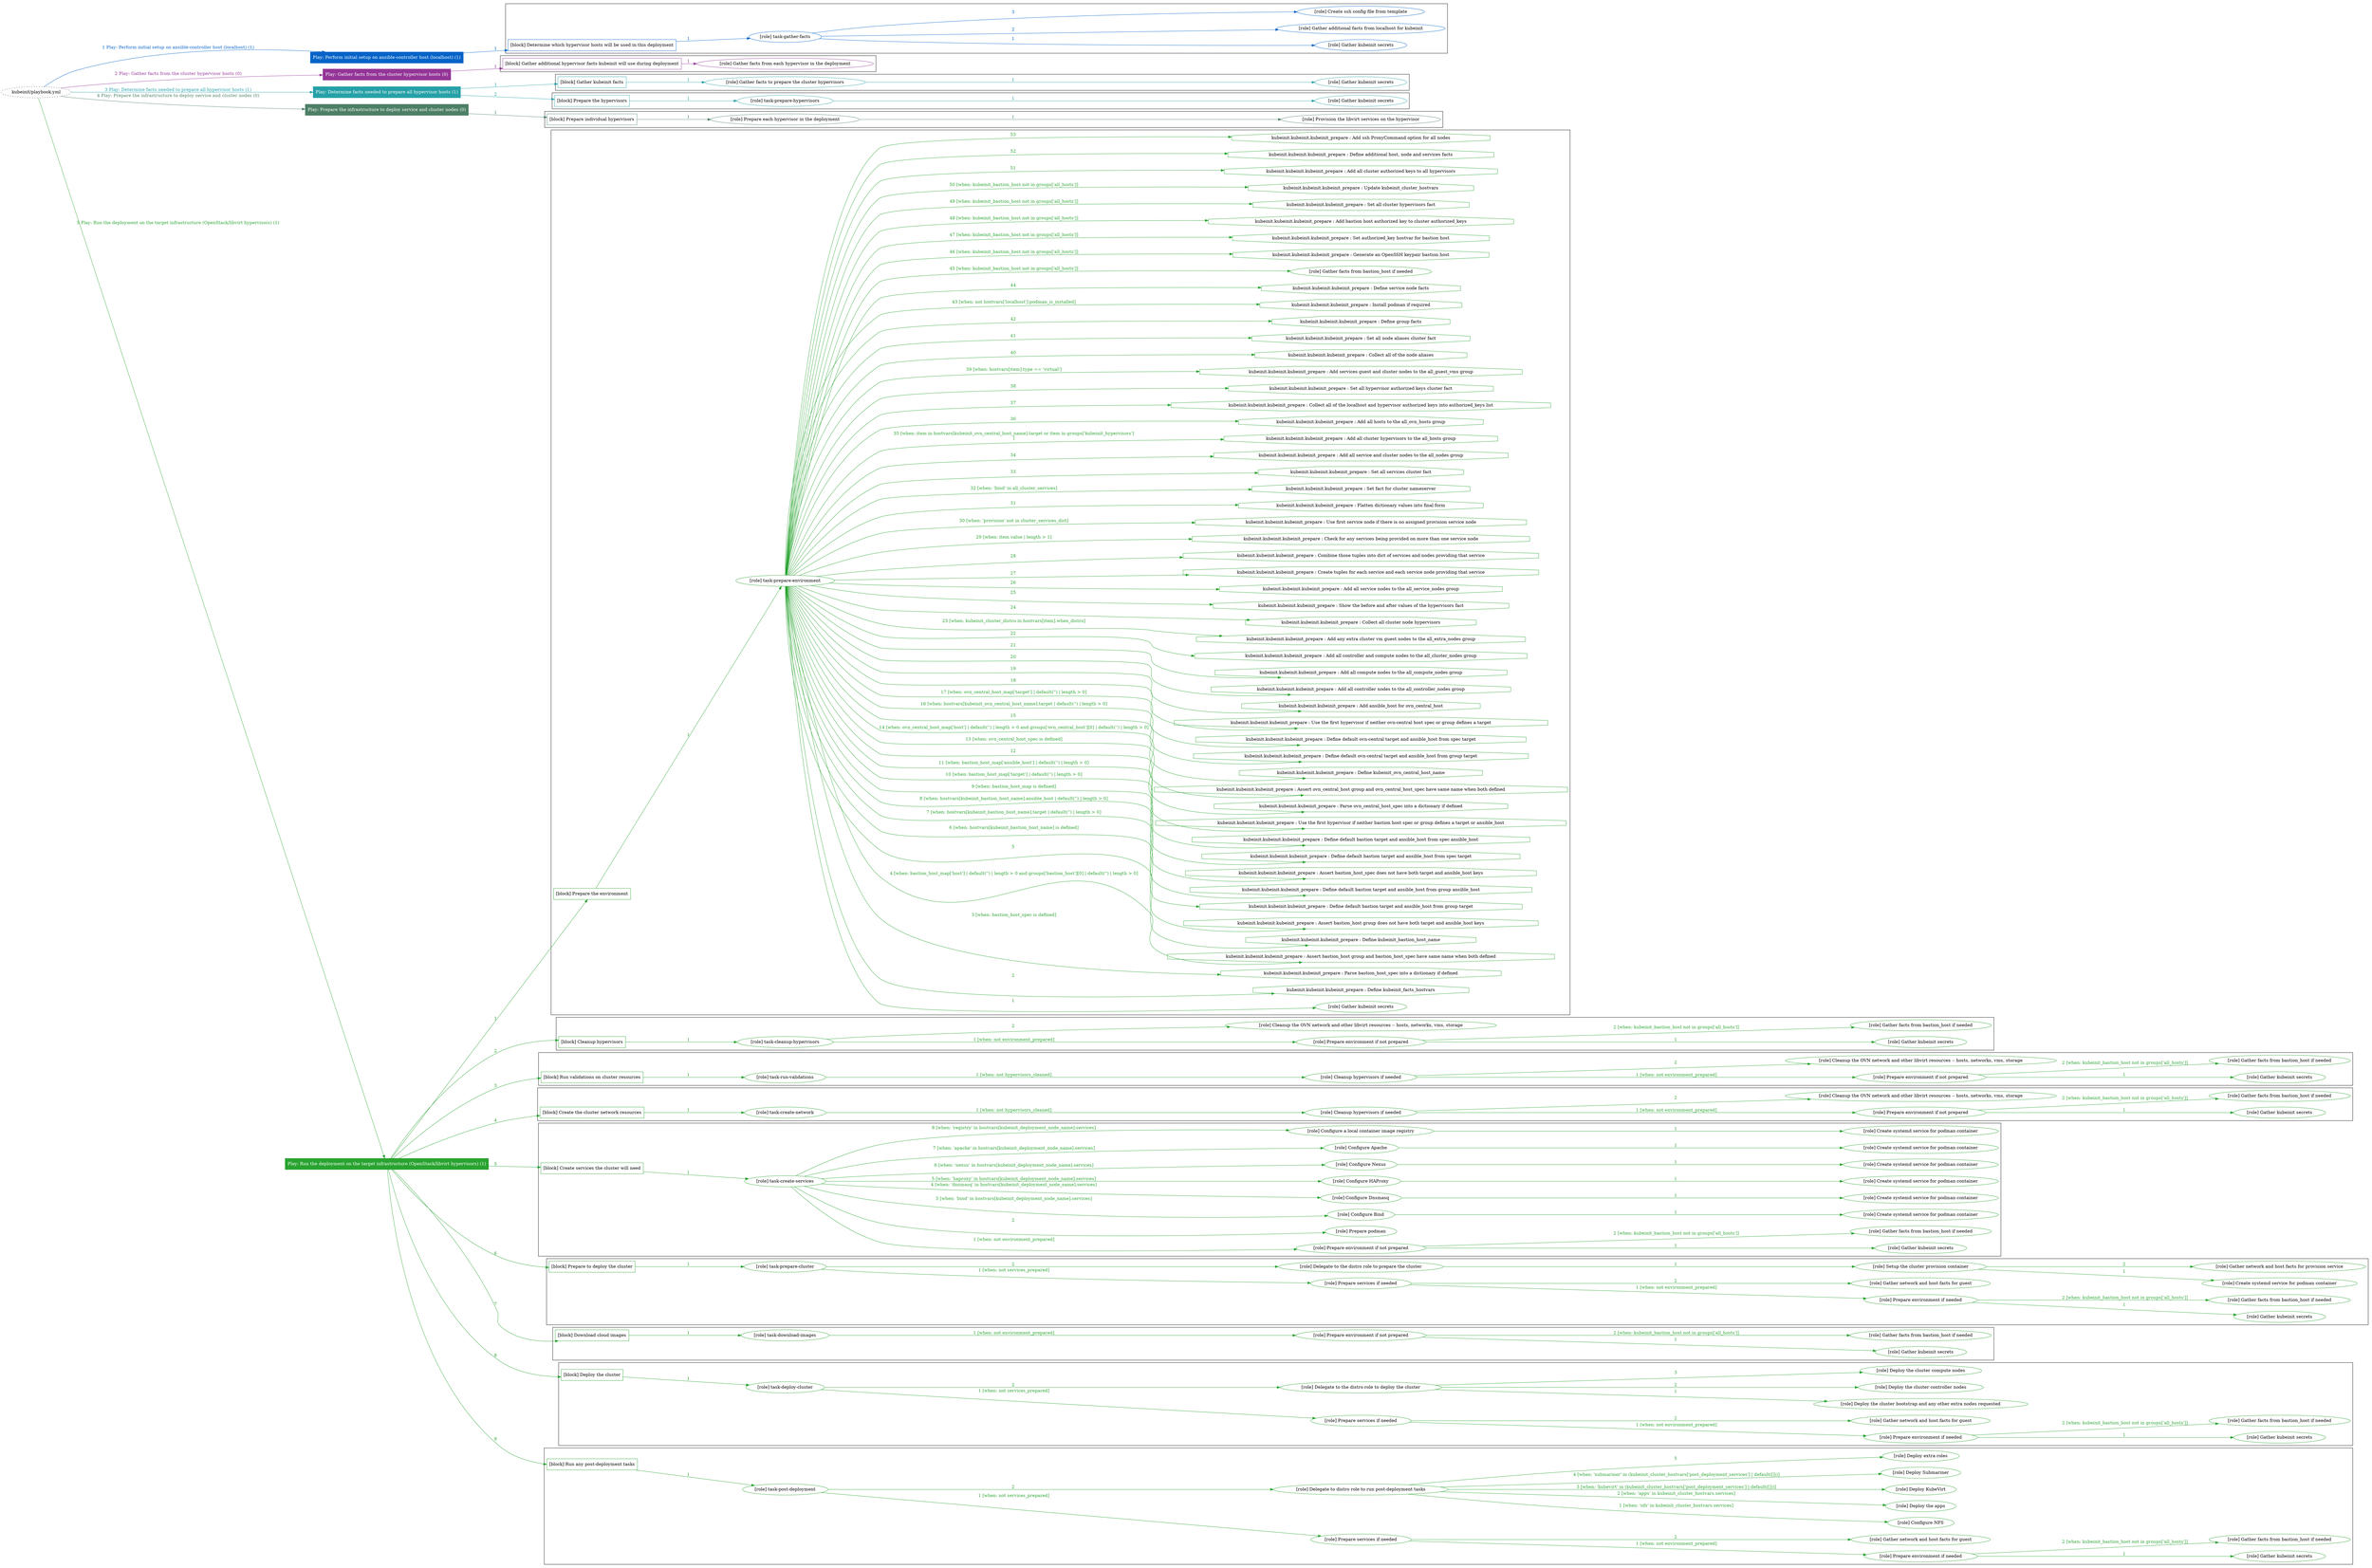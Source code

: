 digraph {
	graph [concentrate=true ordering=in rankdir=LR ratio=fill]
	edge [esep=5 sep=10]
	"kubeinit/playbook.yml" [URL="/home/runner/work/kubeinit/kubeinit/kubeinit/playbook.yml" id=playbook_39fb7b2a style=dotted]
	"kubeinit/playbook.yml" -> play_f5935831 [label="1 Play: Perform initial setup on ansible-controller host (localhost) (1)" color="#0463c8" fontcolor="#0463c8" id=edge_play_f5935831 labeltooltip="1 Play: Perform initial setup on ansible-controller host (localhost) (1)" tooltip="1 Play: Perform initial setup on ansible-controller host (localhost) (1)"]
	subgraph "Play: Perform initial setup on ansible-controller host (localhost) (1)" {
		play_f5935831 [label="Play: Perform initial setup on ansible-controller host (localhost) (1)" URL="/home/runner/work/kubeinit/kubeinit/kubeinit/playbook.yml" color="#0463c8" fontcolor="#ffffff" id=play_f5935831 shape=box style=filled tooltip=localhost]
		play_f5935831 -> block_e01aaecd [label=1 color="#0463c8" fontcolor="#0463c8" id=edge_block_e01aaecd labeltooltip=1 tooltip=1]
		subgraph cluster_block_e01aaecd {
			block_e01aaecd [label="[block] Determine which hypervisor hosts will be used in this deployment" URL="/home/runner/work/kubeinit/kubeinit/kubeinit/playbook.yml" color="#0463c8" id=block_e01aaecd labeltooltip="Determine which hypervisor hosts will be used in this deployment" shape=box tooltip="Determine which hypervisor hosts will be used in this deployment"]
			block_e01aaecd -> role_7e36ae0d [label="1 " color="#0463c8" fontcolor="#0463c8" id=edge_role_7e36ae0d labeltooltip="1 " tooltip="1 "]
			subgraph "task-gather-facts" {
				role_7e36ae0d [label="[role] task-gather-facts" URL="/home/runner/work/kubeinit/kubeinit/kubeinit/playbook.yml" color="#0463c8" id=role_7e36ae0d tooltip="task-gather-facts"]
				role_7e36ae0d -> role_d5597cc9 [label="1 " color="#0463c8" fontcolor="#0463c8" id=edge_role_d5597cc9 labeltooltip="1 " tooltip="1 "]
				subgraph "Gather kubeinit secrets" {
					role_d5597cc9 [label="[role] Gather kubeinit secrets" URL="/home/runner/.ansible/collections/ansible_collections/kubeinit/kubeinit/roles/kubeinit_prepare/tasks/build_hypervisors_group.yml" color="#0463c8" id=role_d5597cc9 tooltip="Gather kubeinit secrets"]
				}
				role_7e36ae0d -> role_83bbbffb [label="2 " color="#0463c8" fontcolor="#0463c8" id=edge_role_83bbbffb labeltooltip="2 " tooltip="2 "]
				subgraph "Gather additional facts from localhost for kubeinit" {
					role_83bbbffb [label="[role] Gather additional facts from localhost for kubeinit" URL="/home/runner/.ansible/collections/ansible_collections/kubeinit/kubeinit/roles/kubeinit_prepare/tasks/build_hypervisors_group.yml" color="#0463c8" id=role_83bbbffb tooltip="Gather additional facts from localhost for kubeinit"]
				}
				role_7e36ae0d -> role_0fd684af [label="3 " color="#0463c8" fontcolor="#0463c8" id=edge_role_0fd684af labeltooltip="3 " tooltip="3 "]
				subgraph "Create ssh config file from template" {
					role_0fd684af [label="[role] Create ssh config file from template" URL="/home/runner/.ansible/collections/ansible_collections/kubeinit/kubeinit/roles/kubeinit_prepare/tasks/build_hypervisors_group.yml" color="#0463c8" id=role_0fd684af tooltip="Create ssh config file from template"]
				}
			}
		}
	}
	"kubeinit/playbook.yml" -> play_8d3fde11 [label="2 Play: Gather facts from the cluster hypervisor hosts (0)" color="#933597" fontcolor="#933597" id=edge_play_8d3fde11 labeltooltip="2 Play: Gather facts from the cluster hypervisor hosts (0)" tooltip="2 Play: Gather facts from the cluster hypervisor hosts (0)"]
	subgraph "Play: Gather facts from the cluster hypervisor hosts (0)" {
		play_8d3fde11 [label="Play: Gather facts from the cluster hypervisor hosts (0)" URL="/home/runner/work/kubeinit/kubeinit/kubeinit/playbook.yml" color="#933597" fontcolor="#ffffff" id=play_8d3fde11 shape=box style=filled tooltip="Play: Gather facts from the cluster hypervisor hosts (0)"]
		play_8d3fde11 -> block_cf04b965 [label=1 color="#933597" fontcolor="#933597" id=edge_block_cf04b965 labeltooltip=1 tooltip=1]
		subgraph cluster_block_cf04b965 {
			block_cf04b965 [label="[block] Gather additional hypervisor facts kubeinit will use during deployment" URL="/home/runner/work/kubeinit/kubeinit/kubeinit/playbook.yml" color="#933597" id=block_cf04b965 labeltooltip="Gather additional hypervisor facts kubeinit will use during deployment" shape=box tooltip="Gather additional hypervisor facts kubeinit will use during deployment"]
			block_cf04b965 -> role_631e135b [label="1 " color="#933597" fontcolor="#933597" id=edge_role_631e135b labeltooltip="1 " tooltip="1 "]
			subgraph "Gather facts from each hypervisor in the deployment" {
				role_631e135b [label="[role] Gather facts from each hypervisor in the deployment" URL="/home/runner/work/kubeinit/kubeinit/kubeinit/playbook.yml" color="#933597" id=role_631e135b tooltip="Gather facts from each hypervisor in the deployment"]
			}
		}
	}
	"kubeinit/playbook.yml" -> play_9dc711c2 [label="3 Play: Determine facts needed to prepare all hypervisor hosts (1)" color="#25a1a7" fontcolor="#25a1a7" id=edge_play_9dc711c2 labeltooltip="3 Play: Determine facts needed to prepare all hypervisor hosts (1)" tooltip="3 Play: Determine facts needed to prepare all hypervisor hosts (1)"]
	subgraph "Play: Determine facts needed to prepare all hypervisor hosts (1)" {
		play_9dc711c2 [label="Play: Determine facts needed to prepare all hypervisor hosts (1)" URL="/home/runner/work/kubeinit/kubeinit/kubeinit/playbook.yml" color="#25a1a7" fontcolor="#ffffff" id=play_9dc711c2 shape=box style=filled tooltip=localhost]
		play_9dc711c2 -> block_7720615e [label=1 color="#25a1a7" fontcolor="#25a1a7" id=edge_block_7720615e labeltooltip=1 tooltip=1]
		subgraph cluster_block_7720615e {
			block_7720615e [label="[block] Gather kubeinit facts" URL="/home/runner/work/kubeinit/kubeinit/kubeinit/playbook.yml" color="#25a1a7" id=block_7720615e labeltooltip="Gather kubeinit facts" shape=box tooltip="Gather kubeinit facts"]
			block_7720615e -> role_017b633a [label="1 " color="#25a1a7" fontcolor="#25a1a7" id=edge_role_017b633a labeltooltip="1 " tooltip="1 "]
			subgraph "Gather facts to prepare the cluster hypervisors" {
				role_017b633a [label="[role] Gather facts to prepare the cluster hypervisors" URL="/home/runner/work/kubeinit/kubeinit/kubeinit/playbook.yml" color="#25a1a7" id=role_017b633a tooltip="Gather facts to prepare the cluster hypervisors"]
				role_017b633a -> role_ccb00116 [label="1 " color="#25a1a7" fontcolor="#25a1a7" id=edge_role_ccb00116 labeltooltip="1 " tooltip="1 "]
				subgraph "Gather kubeinit secrets" {
					role_ccb00116 [label="[role] Gather kubeinit secrets" URL="/home/runner/.ansible/collections/ansible_collections/kubeinit/kubeinit/roles/kubeinit_prepare/tasks/gather_kubeinit_facts.yml" color="#25a1a7" id=role_ccb00116 tooltip="Gather kubeinit secrets"]
				}
			}
		}
		play_9dc711c2 -> block_eb5f5e6f [label=2 color="#25a1a7" fontcolor="#25a1a7" id=edge_block_eb5f5e6f labeltooltip=2 tooltip=2]
		subgraph cluster_block_eb5f5e6f {
			block_eb5f5e6f [label="[block] Prepare the hypervisors" URL="/home/runner/work/kubeinit/kubeinit/kubeinit/playbook.yml" color="#25a1a7" id=block_eb5f5e6f labeltooltip="Prepare the hypervisors" shape=box tooltip="Prepare the hypervisors"]
			block_eb5f5e6f -> role_254e9758 [label="1 " color="#25a1a7" fontcolor="#25a1a7" id=edge_role_254e9758 labeltooltip="1 " tooltip="1 "]
			subgraph "task-prepare-hypervisors" {
				role_254e9758 [label="[role] task-prepare-hypervisors" URL="/home/runner/work/kubeinit/kubeinit/kubeinit/playbook.yml" color="#25a1a7" id=role_254e9758 tooltip="task-prepare-hypervisors"]
				role_254e9758 -> role_a02770b0 [label="1 " color="#25a1a7" fontcolor="#25a1a7" id=edge_role_a02770b0 labeltooltip="1 " tooltip="1 "]
				subgraph "Gather kubeinit secrets" {
					role_a02770b0 [label="[role] Gather kubeinit secrets" URL="/home/runner/.ansible/collections/ansible_collections/kubeinit/kubeinit/roles/kubeinit_prepare/tasks/gather_kubeinit_facts.yml" color="#25a1a7" id=role_a02770b0 tooltip="Gather kubeinit secrets"]
				}
			}
		}
	}
	"kubeinit/playbook.yml" -> play_2cc506f3 [label="4 Play: Prepare the infrastructure to deploy service and cluster nodes (0)" color="#4d7f66" fontcolor="#4d7f66" id=edge_play_2cc506f3 labeltooltip="4 Play: Prepare the infrastructure to deploy service and cluster nodes (0)" tooltip="4 Play: Prepare the infrastructure to deploy service and cluster nodes (0)"]
	subgraph "Play: Prepare the infrastructure to deploy service and cluster nodes (0)" {
		play_2cc506f3 [label="Play: Prepare the infrastructure to deploy service and cluster nodes (0)" URL="/home/runner/work/kubeinit/kubeinit/kubeinit/playbook.yml" color="#4d7f66" fontcolor="#ffffff" id=play_2cc506f3 shape=box style=filled tooltip="Play: Prepare the infrastructure to deploy service and cluster nodes (0)"]
		play_2cc506f3 -> block_9bd2dffc [label=1 color="#4d7f66" fontcolor="#4d7f66" id=edge_block_9bd2dffc labeltooltip=1 tooltip=1]
		subgraph cluster_block_9bd2dffc {
			block_9bd2dffc [label="[block] Prepare individual hypervisors" URL="/home/runner/work/kubeinit/kubeinit/kubeinit/playbook.yml" color="#4d7f66" id=block_9bd2dffc labeltooltip="Prepare individual hypervisors" shape=box tooltip="Prepare individual hypervisors"]
			block_9bd2dffc -> role_4fdfaf42 [label="1 " color="#4d7f66" fontcolor="#4d7f66" id=edge_role_4fdfaf42 labeltooltip="1 " tooltip="1 "]
			subgraph "Prepare each hypervisor in the deployment" {
				role_4fdfaf42 [label="[role] Prepare each hypervisor in the deployment" URL="/home/runner/work/kubeinit/kubeinit/kubeinit/playbook.yml" color="#4d7f66" id=role_4fdfaf42 tooltip="Prepare each hypervisor in the deployment"]
				role_4fdfaf42 -> role_4e4478d3 [label="1 " color="#4d7f66" fontcolor="#4d7f66" id=edge_role_4e4478d3 labeltooltip="1 " tooltip="1 "]
				subgraph "Provision the libvirt services on the hypervisor" {
					role_4e4478d3 [label="[role] Provision the libvirt services on the hypervisor" URL="/home/runner/.ansible/collections/ansible_collections/kubeinit/kubeinit/roles/kubeinit_prepare/tasks/prepare_hypervisor.yml" color="#4d7f66" id=role_4e4478d3 tooltip="Provision the libvirt services on the hypervisor"]
				}
			}
		}
	}
	"kubeinit/playbook.yml" -> play_4d3253e7 [label="5 Play: Run the deployment on the target infrastructure (OpenStack/libvirt hypervisors) (1)" color="#29a330" fontcolor="#29a330" id=edge_play_4d3253e7 labeltooltip="5 Play: Run the deployment on the target infrastructure (OpenStack/libvirt hypervisors) (1)" tooltip="5 Play: Run the deployment on the target infrastructure (OpenStack/libvirt hypervisors) (1)"]
	subgraph "Play: Run the deployment on the target infrastructure (OpenStack/libvirt hypervisors) (1)" {
		play_4d3253e7 [label="Play: Run the deployment on the target infrastructure (OpenStack/libvirt hypervisors) (1)" URL="/home/runner/work/kubeinit/kubeinit/kubeinit/playbook.yml" color="#29a330" fontcolor="#ffffff" id=play_4d3253e7 shape=box style=filled tooltip=localhost]
		play_4d3253e7 -> block_3194fc4f [label=1 color="#29a330" fontcolor="#29a330" id=edge_block_3194fc4f labeltooltip=1 tooltip=1]
		subgraph cluster_block_3194fc4f {
			block_3194fc4f [label="[block] Prepare the environment" URL="/home/runner/work/kubeinit/kubeinit/kubeinit/playbook.yml" color="#29a330" id=block_3194fc4f labeltooltip="Prepare the environment" shape=box tooltip="Prepare the environment"]
			block_3194fc4f -> role_c997789a [label="1 " color="#29a330" fontcolor="#29a330" id=edge_role_c997789a labeltooltip="1 " tooltip="1 "]
			subgraph "task-prepare-environment" {
				role_c997789a [label="[role] task-prepare-environment" URL="/home/runner/work/kubeinit/kubeinit/kubeinit/playbook.yml" color="#29a330" id=role_c997789a tooltip="task-prepare-environment"]
				role_c997789a -> role_d15c7825 [label="1 " color="#29a330" fontcolor="#29a330" id=edge_role_d15c7825 labeltooltip="1 " tooltip="1 "]
				subgraph "Gather kubeinit secrets" {
					role_d15c7825 [label="[role] Gather kubeinit secrets" URL="/home/runner/.ansible/collections/ansible_collections/kubeinit/kubeinit/roles/kubeinit_prepare/tasks/gather_kubeinit_facts.yml" color="#29a330" id=role_d15c7825 tooltip="Gather kubeinit secrets"]
				}
				task_75aeea36 [label="kubeinit.kubeinit.kubeinit_prepare : Define kubeinit_facts_hostvars" URL="/home/runner/.ansible/collections/ansible_collections/kubeinit/kubeinit/roles/kubeinit_prepare/tasks/main.yml" color="#29a330" id=task_75aeea36 shape=octagon tooltip="kubeinit.kubeinit.kubeinit_prepare : Define kubeinit_facts_hostvars"]
				role_c997789a -> task_75aeea36 [label="2 " color="#29a330" fontcolor="#29a330" id=edge_task_75aeea36 labeltooltip="2 " tooltip="2 "]
				task_673cc017 [label="kubeinit.kubeinit.kubeinit_prepare : Parse bastion_host_spec into a dictionary if defined" URL="/home/runner/.ansible/collections/ansible_collections/kubeinit/kubeinit/roles/kubeinit_prepare/tasks/main.yml" color="#29a330" id=task_673cc017 shape=octagon tooltip="kubeinit.kubeinit.kubeinit_prepare : Parse bastion_host_spec into a dictionary if defined"]
				role_c997789a -> task_673cc017 [label="3 [when: bastion_host_spec is defined]" color="#29a330" fontcolor="#29a330" id=edge_task_673cc017 labeltooltip="3 [when: bastion_host_spec is defined]" tooltip="3 [when: bastion_host_spec is defined]"]
				task_f7edadbd [label="kubeinit.kubeinit.kubeinit_prepare : Assert bastion_host group and bastion_host_spec have same name when both defined" URL="/home/runner/.ansible/collections/ansible_collections/kubeinit/kubeinit/roles/kubeinit_prepare/tasks/main.yml" color="#29a330" id=task_f7edadbd shape=octagon tooltip="kubeinit.kubeinit.kubeinit_prepare : Assert bastion_host group and bastion_host_spec have same name when both defined"]
				role_c997789a -> task_f7edadbd [label="4 [when: bastion_host_map['host'] | default('') | length > 0 and groups['bastion_host'][0] | default('') | length > 0]" color="#29a330" fontcolor="#29a330" id=edge_task_f7edadbd labeltooltip="4 [when: bastion_host_map['host'] | default('') | length > 0 and groups['bastion_host'][0] | default('') | length > 0]" tooltip="4 [when: bastion_host_map['host'] | default('') | length > 0 and groups['bastion_host'][0] | default('') | length > 0]"]
				task_36e442f3 [label="kubeinit.kubeinit.kubeinit_prepare : Define kubeinit_bastion_host_name" URL="/home/runner/.ansible/collections/ansible_collections/kubeinit/kubeinit/roles/kubeinit_prepare/tasks/main.yml" color="#29a330" id=task_36e442f3 shape=octagon tooltip="kubeinit.kubeinit.kubeinit_prepare : Define kubeinit_bastion_host_name"]
				role_c997789a -> task_36e442f3 [label="5 " color="#29a330" fontcolor="#29a330" id=edge_task_36e442f3 labeltooltip="5 " tooltip="5 "]
				task_96ac766f [label="kubeinit.kubeinit.kubeinit_prepare : Assert bastion_host group does not have both target and ansible_host keys" URL="/home/runner/.ansible/collections/ansible_collections/kubeinit/kubeinit/roles/kubeinit_prepare/tasks/main.yml" color="#29a330" id=task_96ac766f shape=octagon tooltip="kubeinit.kubeinit.kubeinit_prepare : Assert bastion_host group does not have both target and ansible_host keys"]
				role_c997789a -> task_96ac766f [label="6 [when: hostvars[kubeinit_bastion_host_name] is defined]" color="#29a330" fontcolor="#29a330" id=edge_task_96ac766f labeltooltip="6 [when: hostvars[kubeinit_bastion_host_name] is defined]" tooltip="6 [when: hostvars[kubeinit_bastion_host_name] is defined]"]
				task_04e5381e [label="kubeinit.kubeinit.kubeinit_prepare : Define default bastion target and ansible_host from group target" URL="/home/runner/.ansible/collections/ansible_collections/kubeinit/kubeinit/roles/kubeinit_prepare/tasks/main.yml" color="#29a330" id=task_04e5381e shape=octagon tooltip="kubeinit.kubeinit.kubeinit_prepare : Define default bastion target and ansible_host from group target"]
				role_c997789a -> task_04e5381e [label="7 [when: hostvars[kubeinit_bastion_host_name].target | default('') | length > 0]" color="#29a330" fontcolor="#29a330" id=edge_task_04e5381e labeltooltip="7 [when: hostvars[kubeinit_bastion_host_name].target | default('') | length > 0]" tooltip="7 [when: hostvars[kubeinit_bastion_host_name].target | default('') | length > 0]"]
				task_0e917c34 [label="kubeinit.kubeinit.kubeinit_prepare : Define default bastion target and ansible_host from group ansible_host" URL="/home/runner/.ansible/collections/ansible_collections/kubeinit/kubeinit/roles/kubeinit_prepare/tasks/main.yml" color="#29a330" id=task_0e917c34 shape=octagon tooltip="kubeinit.kubeinit.kubeinit_prepare : Define default bastion target and ansible_host from group ansible_host"]
				role_c997789a -> task_0e917c34 [label="8 [when: hostvars[kubeinit_bastion_host_name].ansible_host | default('') | length > 0]" color="#29a330" fontcolor="#29a330" id=edge_task_0e917c34 labeltooltip="8 [when: hostvars[kubeinit_bastion_host_name].ansible_host | default('') | length > 0]" tooltip="8 [when: hostvars[kubeinit_bastion_host_name].ansible_host | default('') | length > 0]"]
				task_75bb7d16 [label="kubeinit.kubeinit.kubeinit_prepare : Assert bastion_host_spec does not have both target and ansible_host keys" URL="/home/runner/.ansible/collections/ansible_collections/kubeinit/kubeinit/roles/kubeinit_prepare/tasks/main.yml" color="#29a330" id=task_75bb7d16 shape=octagon tooltip="kubeinit.kubeinit.kubeinit_prepare : Assert bastion_host_spec does not have both target and ansible_host keys"]
				role_c997789a -> task_75bb7d16 [label="9 [when: bastion_host_map is defined]" color="#29a330" fontcolor="#29a330" id=edge_task_75bb7d16 labeltooltip="9 [when: bastion_host_map is defined]" tooltip="9 [when: bastion_host_map is defined]"]
				task_4025d005 [label="kubeinit.kubeinit.kubeinit_prepare : Define default bastion target and ansible_host from spec target" URL="/home/runner/.ansible/collections/ansible_collections/kubeinit/kubeinit/roles/kubeinit_prepare/tasks/main.yml" color="#29a330" id=task_4025d005 shape=octagon tooltip="kubeinit.kubeinit.kubeinit_prepare : Define default bastion target and ansible_host from spec target"]
				role_c997789a -> task_4025d005 [label="10 [when: bastion_host_map['target'] | default('') | length > 0]" color="#29a330" fontcolor="#29a330" id=edge_task_4025d005 labeltooltip="10 [when: bastion_host_map['target'] | default('') | length > 0]" tooltip="10 [when: bastion_host_map['target'] | default('') | length > 0]"]
				task_bfd1dd8e [label="kubeinit.kubeinit.kubeinit_prepare : Define default bastion target and ansible_host from spec ansible_host" URL="/home/runner/.ansible/collections/ansible_collections/kubeinit/kubeinit/roles/kubeinit_prepare/tasks/main.yml" color="#29a330" id=task_bfd1dd8e shape=octagon tooltip="kubeinit.kubeinit.kubeinit_prepare : Define default bastion target and ansible_host from spec ansible_host"]
				role_c997789a -> task_bfd1dd8e [label="11 [when: bastion_host_map['ansible_host'] | default('') | length > 0]" color="#29a330" fontcolor="#29a330" id=edge_task_bfd1dd8e labeltooltip="11 [when: bastion_host_map['ansible_host'] | default('') | length > 0]" tooltip="11 [when: bastion_host_map['ansible_host'] | default('') | length > 0]"]
				task_9e950f91 [label="kubeinit.kubeinit.kubeinit_prepare : Use the first hypervisor if neither bastion host spec or group defines a target or ansible_host" URL="/home/runner/.ansible/collections/ansible_collections/kubeinit/kubeinit/roles/kubeinit_prepare/tasks/main.yml" color="#29a330" id=task_9e950f91 shape=octagon tooltip="kubeinit.kubeinit.kubeinit_prepare : Use the first hypervisor if neither bastion host spec or group defines a target or ansible_host"]
				role_c997789a -> task_9e950f91 [label="12 " color="#29a330" fontcolor="#29a330" id=edge_task_9e950f91 labeltooltip="12 " tooltip="12 "]
				task_cbc265b4 [label="kubeinit.kubeinit.kubeinit_prepare : Parse ovn_central_host_spec into a dictionary if defined" URL="/home/runner/.ansible/collections/ansible_collections/kubeinit/kubeinit/roles/kubeinit_prepare/tasks/main.yml" color="#29a330" id=task_cbc265b4 shape=octagon tooltip="kubeinit.kubeinit.kubeinit_prepare : Parse ovn_central_host_spec into a dictionary if defined"]
				role_c997789a -> task_cbc265b4 [label="13 [when: ovn_central_host_spec is defined]" color="#29a330" fontcolor="#29a330" id=edge_task_cbc265b4 labeltooltip="13 [when: ovn_central_host_spec is defined]" tooltip="13 [when: ovn_central_host_spec is defined]"]
				task_cd1f02f4 [label="kubeinit.kubeinit.kubeinit_prepare : Assert ovn_central_host group and ovn_central_host_spec have same name when both defined" URL="/home/runner/.ansible/collections/ansible_collections/kubeinit/kubeinit/roles/kubeinit_prepare/tasks/main.yml" color="#29a330" id=task_cd1f02f4 shape=octagon tooltip="kubeinit.kubeinit.kubeinit_prepare : Assert ovn_central_host group and ovn_central_host_spec have same name when both defined"]
				role_c997789a -> task_cd1f02f4 [label="14 [when: ovn_central_host_map['host'] | default('') | length > 0 and groups['ovn_central_host'][0] | default('') | length > 0]" color="#29a330" fontcolor="#29a330" id=edge_task_cd1f02f4 labeltooltip="14 [when: ovn_central_host_map['host'] | default('') | length > 0 and groups['ovn_central_host'][0] | default('') | length > 0]" tooltip="14 [when: ovn_central_host_map['host'] | default('') | length > 0 and groups['ovn_central_host'][0] | default('') | length > 0]"]
				task_15ab116f [label="kubeinit.kubeinit.kubeinit_prepare : Define kubeinit_ovn_central_host_name" URL="/home/runner/.ansible/collections/ansible_collections/kubeinit/kubeinit/roles/kubeinit_prepare/tasks/main.yml" color="#29a330" id=task_15ab116f shape=octagon tooltip="kubeinit.kubeinit.kubeinit_prepare : Define kubeinit_ovn_central_host_name"]
				role_c997789a -> task_15ab116f [label="15 " color="#29a330" fontcolor="#29a330" id=edge_task_15ab116f labeltooltip="15 " tooltip="15 "]
				task_16c8b144 [label="kubeinit.kubeinit.kubeinit_prepare : Define default ovn-central target and ansible_host from group target" URL="/home/runner/.ansible/collections/ansible_collections/kubeinit/kubeinit/roles/kubeinit_prepare/tasks/main.yml" color="#29a330" id=task_16c8b144 shape=octagon tooltip="kubeinit.kubeinit.kubeinit_prepare : Define default ovn-central target and ansible_host from group target"]
				role_c997789a -> task_16c8b144 [label="16 [when: hostvars[kubeinit_ovn_central_host_name].target | default('') | length > 0]" color="#29a330" fontcolor="#29a330" id=edge_task_16c8b144 labeltooltip="16 [when: hostvars[kubeinit_ovn_central_host_name].target | default('') | length > 0]" tooltip="16 [when: hostvars[kubeinit_ovn_central_host_name].target | default('') | length > 0]"]
				task_a6208f87 [label="kubeinit.kubeinit.kubeinit_prepare : Define default ovn-central target and ansible_host from spec target" URL="/home/runner/.ansible/collections/ansible_collections/kubeinit/kubeinit/roles/kubeinit_prepare/tasks/main.yml" color="#29a330" id=task_a6208f87 shape=octagon tooltip="kubeinit.kubeinit.kubeinit_prepare : Define default ovn-central target and ansible_host from spec target"]
				role_c997789a -> task_a6208f87 [label="17 [when: ovn_central_host_map['target'] | default('') | length > 0]" color="#29a330" fontcolor="#29a330" id=edge_task_a6208f87 labeltooltip="17 [when: ovn_central_host_map['target'] | default('') | length > 0]" tooltip="17 [when: ovn_central_host_map['target'] | default('') | length > 0]"]
				task_e435b289 [label="kubeinit.kubeinit.kubeinit_prepare : Use the first hypervisor if neither ovn-central host spec or group defines a target" URL="/home/runner/.ansible/collections/ansible_collections/kubeinit/kubeinit/roles/kubeinit_prepare/tasks/main.yml" color="#29a330" id=task_e435b289 shape=octagon tooltip="kubeinit.kubeinit.kubeinit_prepare : Use the first hypervisor if neither ovn-central host spec or group defines a target"]
				role_c997789a -> task_e435b289 [label="18 " color="#29a330" fontcolor="#29a330" id=edge_task_e435b289 labeltooltip="18 " tooltip="18 "]
				task_2984f9bc [label="kubeinit.kubeinit.kubeinit_prepare : Add ansible_host for ovn_central_host" URL="/home/runner/.ansible/collections/ansible_collections/kubeinit/kubeinit/roles/kubeinit_prepare/tasks/main.yml" color="#29a330" id=task_2984f9bc shape=octagon tooltip="kubeinit.kubeinit.kubeinit_prepare : Add ansible_host for ovn_central_host"]
				role_c997789a -> task_2984f9bc [label="19 " color="#29a330" fontcolor="#29a330" id=edge_task_2984f9bc labeltooltip="19 " tooltip="19 "]
				task_32fbc998 [label="kubeinit.kubeinit.kubeinit_prepare : Add all controller nodes to the all_controller_nodes group" URL="/home/runner/.ansible/collections/ansible_collections/kubeinit/kubeinit/roles/kubeinit_prepare/tasks/prepare_groups.yml" color="#29a330" id=task_32fbc998 shape=octagon tooltip="kubeinit.kubeinit.kubeinit_prepare : Add all controller nodes to the all_controller_nodes group"]
				role_c997789a -> task_32fbc998 [label="20 " color="#29a330" fontcolor="#29a330" id=edge_task_32fbc998 labeltooltip="20 " tooltip="20 "]
				task_61b05a0c [label="kubeinit.kubeinit.kubeinit_prepare : Add all compute nodes to the all_compute_nodes group" URL="/home/runner/.ansible/collections/ansible_collections/kubeinit/kubeinit/roles/kubeinit_prepare/tasks/prepare_groups.yml" color="#29a330" id=task_61b05a0c shape=octagon tooltip="kubeinit.kubeinit.kubeinit_prepare : Add all compute nodes to the all_compute_nodes group"]
				role_c997789a -> task_61b05a0c [label="21 " color="#29a330" fontcolor="#29a330" id=edge_task_61b05a0c labeltooltip="21 " tooltip="21 "]
				task_9704614d [label="kubeinit.kubeinit.kubeinit_prepare : Add all controller and compute nodes to the all_cluster_nodes group" URL="/home/runner/.ansible/collections/ansible_collections/kubeinit/kubeinit/roles/kubeinit_prepare/tasks/prepare_groups.yml" color="#29a330" id=task_9704614d shape=octagon tooltip="kubeinit.kubeinit.kubeinit_prepare : Add all controller and compute nodes to the all_cluster_nodes group"]
				role_c997789a -> task_9704614d [label="22 " color="#29a330" fontcolor="#29a330" id=edge_task_9704614d labeltooltip="22 " tooltip="22 "]
				task_45b0b5f2 [label="kubeinit.kubeinit.kubeinit_prepare : Add any extra cluster vm guest nodes to the all_extra_nodes group" URL="/home/runner/.ansible/collections/ansible_collections/kubeinit/kubeinit/roles/kubeinit_prepare/tasks/prepare_groups.yml" color="#29a330" id=task_45b0b5f2 shape=octagon tooltip="kubeinit.kubeinit.kubeinit_prepare : Add any extra cluster vm guest nodes to the all_extra_nodes group"]
				role_c997789a -> task_45b0b5f2 [label="23 [when: kubeinit_cluster_distro in hostvars[item].when_distro]" color="#29a330" fontcolor="#29a330" id=edge_task_45b0b5f2 labeltooltip="23 [when: kubeinit_cluster_distro in hostvars[item].when_distro]" tooltip="23 [when: kubeinit_cluster_distro in hostvars[item].when_distro]"]
				task_68bbf676 [label="kubeinit.kubeinit.kubeinit_prepare : Collect all cluster node hypervisors" URL="/home/runner/.ansible/collections/ansible_collections/kubeinit/kubeinit/roles/kubeinit_prepare/tasks/prepare_groups.yml" color="#29a330" id=task_68bbf676 shape=octagon tooltip="kubeinit.kubeinit.kubeinit_prepare : Collect all cluster node hypervisors"]
				role_c997789a -> task_68bbf676 [label="24 " color="#29a330" fontcolor="#29a330" id=edge_task_68bbf676 labeltooltip="24 " tooltip="24 "]
				task_53e41633 [label="kubeinit.kubeinit.kubeinit_prepare : Show the before and after values of the hypervisors fact" URL="/home/runner/.ansible/collections/ansible_collections/kubeinit/kubeinit/roles/kubeinit_prepare/tasks/prepare_groups.yml" color="#29a330" id=task_53e41633 shape=octagon tooltip="kubeinit.kubeinit.kubeinit_prepare : Show the before and after values of the hypervisors fact"]
				role_c997789a -> task_53e41633 [label="25 " color="#29a330" fontcolor="#29a330" id=edge_task_53e41633 labeltooltip="25 " tooltip="25 "]
				task_b84a2071 [label="kubeinit.kubeinit.kubeinit_prepare : Add all service nodes to the all_service_nodes group" URL="/home/runner/.ansible/collections/ansible_collections/kubeinit/kubeinit/roles/kubeinit_prepare/tasks/prepare_groups.yml" color="#29a330" id=task_b84a2071 shape=octagon tooltip="kubeinit.kubeinit.kubeinit_prepare : Add all service nodes to the all_service_nodes group"]
				role_c997789a -> task_b84a2071 [label="26 " color="#29a330" fontcolor="#29a330" id=edge_task_b84a2071 labeltooltip="26 " tooltip="26 "]
				task_9cbf5871 [label="kubeinit.kubeinit.kubeinit_prepare : Create tuples for each service and each service node providing that service" URL="/home/runner/.ansible/collections/ansible_collections/kubeinit/kubeinit/roles/kubeinit_prepare/tasks/prepare_groups.yml" color="#29a330" id=task_9cbf5871 shape=octagon tooltip="kubeinit.kubeinit.kubeinit_prepare : Create tuples for each service and each service node providing that service"]
				role_c997789a -> task_9cbf5871 [label="27 " color="#29a330" fontcolor="#29a330" id=edge_task_9cbf5871 labeltooltip="27 " tooltip="27 "]
				task_9bc39e5f [label="kubeinit.kubeinit.kubeinit_prepare : Combine those tuples into dict of services and nodes providing that service" URL="/home/runner/.ansible/collections/ansible_collections/kubeinit/kubeinit/roles/kubeinit_prepare/tasks/prepare_groups.yml" color="#29a330" id=task_9bc39e5f shape=octagon tooltip="kubeinit.kubeinit.kubeinit_prepare : Combine those tuples into dict of services and nodes providing that service"]
				role_c997789a -> task_9bc39e5f [label="28 " color="#29a330" fontcolor="#29a330" id=edge_task_9bc39e5f labeltooltip="28 " tooltip="28 "]
				task_4b548917 [label="kubeinit.kubeinit.kubeinit_prepare : Check for any services being provided on more than one service node" URL="/home/runner/.ansible/collections/ansible_collections/kubeinit/kubeinit/roles/kubeinit_prepare/tasks/prepare_groups.yml" color="#29a330" id=task_4b548917 shape=octagon tooltip="kubeinit.kubeinit.kubeinit_prepare : Check for any services being provided on more than one service node"]
				role_c997789a -> task_4b548917 [label="29 [when: item.value | length > 1]" color="#29a330" fontcolor="#29a330" id=edge_task_4b548917 labeltooltip="29 [when: item.value | length > 1]" tooltip="29 [when: item.value | length > 1]"]
				task_19e6a45c [label="kubeinit.kubeinit.kubeinit_prepare : Use first service node if there is no assigned provision service node" URL="/home/runner/.ansible/collections/ansible_collections/kubeinit/kubeinit/roles/kubeinit_prepare/tasks/prepare_groups.yml" color="#29a330" id=task_19e6a45c shape=octagon tooltip="kubeinit.kubeinit.kubeinit_prepare : Use first service node if there is no assigned provision service node"]
				role_c997789a -> task_19e6a45c [label="30 [when: 'provision' not in cluster_services_dict]" color="#29a330" fontcolor="#29a330" id=edge_task_19e6a45c labeltooltip="30 [when: 'provision' not in cluster_services_dict]" tooltip="30 [when: 'provision' not in cluster_services_dict]"]
				task_58675147 [label="kubeinit.kubeinit.kubeinit_prepare : Flatten dictionary values into final form" URL="/home/runner/.ansible/collections/ansible_collections/kubeinit/kubeinit/roles/kubeinit_prepare/tasks/prepare_groups.yml" color="#29a330" id=task_58675147 shape=octagon tooltip="kubeinit.kubeinit.kubeinit_prepare : Flatten dictionary values into final form"]
				role_c997789a -> task_58675147 [label="31 " color="#29a330" fontcolor="#29a330" id=edge_task_58675147 labeltooltip="31 " tooltip="31 "]
				task_4db198b8 [label="kubeinit.kubeinit.kubeinit_prepare : Set fact for cluster nameserver" URL="/home/runner/.ansible/collections/ansible_collections/kubeinit/kubeinit/roles/kubeinit_prepare/tasks/prepare_groups.yml" color="#29a330" id=task_4db198b8 shape=octagon tooltip="kubeinit.kubeinit.kubeinit_prepare : Set fact for cluster nameserver"]
				role_c997789a -> task_4db198b8 [label="32 [when: 'bind' in all_cluster_services]" color="#29a330" fontcolor="#29a330" id=edge_task_4db198b8 labeltooltip="32 [when: 'bind' in all_cluster_services]" tooltip="32 [when: 'bind' in all_cluster_services]"]
				task_9b6df5ca [label="kubeinit.kubeinit.kubeinit_prepare : Set all services cluster fact" URL="/home/runner/.ansible/collections/ansible_collections/kubeinit/kubeinit/roles/kubeinit_prepare/tasks/prepare_groups.yml" color="#29a330" id=task_9b6df5ca shape=octagon tooltip="kubeinit.kubeinit.kubeinit_prepare : Set all services cluster fact"]
				role_c997789a -> task_9b6df5ca [label="33 " color="#29a330" fontcolor="#29a330" id=edge_task_9b6df5ca labeltooltip="33 " tooltip="33 "]
				task_27b34459 [label="kubeinit.kubeinit.kubeinit_prepare : Add all service and cluster nodes to the all_nodes group" URL="/home/runner/.ansible/collections/ansible_collections/kubeinit/kubeinit/roles/kubeinit_prepare/tasks/prepare_groups.yml" color="#29a330" id=task_27b34459 shape=octagon tooltip="kubeinit.kubeinit.kubeinit_prepare : Add all service and cluster nodes to the all_nodes group"]
				role_c997789a -> task_27b34459 [label="34 " color="#29a330" fontcolor="#29a330" id=edge_task_27b34459 labeltooltip="34 " tooltip="34 "]
				task_e6352cd1 [label="kubeinit.kubeinit.kubeinit_prepare : Add all cluster hypervisors to the all_hosts group" URL="/home/runner/.ansible/collections/ansible_collections/kubeinit/kubeinit/roles/kubeinit_prepare/tasks/prepare_groups.yml" color="#29a330" id=task_e6352cd1 shape=octagon tooltip="kubeinit.kubeinit.kubeinit_prepare : Add all cluster hypervisors to the all_hosts group"]
				role_c997789a -> task_e6352cd1 [label="35 [when: item in hostvars[kubeinit_ovn_central_host_name].target or item in groups['kubeinit_hypervisors']
]" color="#29a330" fontcolor="#29a330" id=edge_task_e6352cd1 labeltooltip="35 [when: item in hostvars[kubeinit_ovn_central_host_name].target or item in groups['kubeinit_hypervisors']
]" tooltip="35 [when: item in hostvars[kubeinit_ovn_central_host_name].target or item in groups['kubeinit_hypervisors']
]"]
				task_68cba105 [label="kubeinit.kubeinit.kubeinit_prepare : Add all hosts to the all_ovn_hosts group" URL="/home/runner/.ansible/collections/ansible_collections/kubeinit/kubeinit/roles/kubeinit_prepare/tasks/prepare_groups.yml" color="#29a330" id=task_68cba105 shape=octagon tooltip="kubeinit.kubeinit.kubeinit_prepare : Add all hosts to the all_ovn_hosts group"]
				role_c997789a -> task_68cba105 [label="36 " color="#29a330" fontcolor="#29a330" id=edge_task_68cba105 labeltooltip="36 " tooltip="36 "]
				task_c4de097e [label="kubeinit.kubeinit.kubeinit_prepare : Collect all of the localhost and hypervisor authorized keys into authorized_keys list" URL="/home/runner/.ansible/collections/ansible_collections/kubeinit/kubeinit/roles/kubeinit_prepare/tasks/prepare_groups.yml" color="#29a330" id=task_c4de097e shape=octagon tooltip="kubeinit.kubeinit.kubeinit_prepare : Collect all of the localhost and hypervisor authorized keys into authorized_keys list"]
				role_c997789a -> task_c4de097e [label="37 " color="#29a330" fontcolor="#29a330" id=edge_task_c4de097e labeltooltip="37 " tooltip="37 "]
				task_f0d2ca6f [label="kubeinit.kubeinit.kubeinit_prepare : Set all hypervisor authorized keys cluster fact" URL="/home/runner/.ansible/collections/ansible_collections/kubeinit/kubeinit/roles/kubeinit_prepare/tasks/prepare_groups.yml" color="#29a330" id=task_f0d2ca6f shape=octagon tooltip="kubeinit.kubeinit.kubeinit_prepare : Set all hypervisor authorized keys cluster fact"]
				role_c997789a -> task_f0d2ca6f [label="38 " color="#29a330" fontcolor="#29a330" id=edge_task_f0d2ca6f labeltooltip="38 " tooltip="38 "]
				task_72037ee2 [label="kubeinit.kubeinit.kubeinit_prepare : Add services guest and cluster nodes to the all_guest_vms group" URL="/home/runner/.ansible/collections/ansible_collections/kubeinit/kubeinit/roles/kubeinit_prepare/tasks/prepare_groups.yml" color="#29a330" id=task_72037ee2 shape=octagon tooltip="kubeinit.kubeinit.kubeinit_prepare : Add services guest and cluster nodes to the all_guest_vms group"]
				role_c997789a -> task_72037ee2 [label="39 [when: hostvars[item].type == 'virtual']" color="#29a330" fontcolor="#29a330" id=edge_task_72037ee2 labeltooltip="39 [when: hostvars[item].type == 'virtual']" tooltip="39 [when: hostvars[item].type == 'virtual']"]
				task_34561086 [label="kubeinit.kubeinit.kubeinit_prepare : Collect all of the node aliases" URL="/home/runner/.ansible/collections/ansible_collections/kubeinit/kubeinit/roles/kubeinit_prepare/tasks/prepare_groups.yml" color="#29a330" id=task_34561086 shape=octagon tooltip="kubeinit.kubeinit.kubeinit_prepare : Collect all of the node aliases"]
				role_c997789a -> task_34561086 [label="40 " color="#29a330" fontcolor="#29a330" id=edge_task_34561086 labeltooltip="40 " tooltip="40 "]
				task_2b9d334c [label="kubeinit.kubeinit.kubeinit_prepare : Set all node aliases cluster fact" URL="/home/runner/.ansible/collections/ansible_collections/kubeinit/kubeinit/roles/kubeinit_prepare/tasks/prepare_groups.yml" color="#29a330" id=task_2b9d334c shape=octagon tooltip="kubeinit.kubeinit.kubeinit_prepare : Set all node aliases cluster fact"]
				role_c997789a -> task_2b9d334c [label="41 " color="#29a330" fontcolor="#29a330" id=edge_task_2b9d334c labeltooltip="41 " tooltip="41 "]
				task_a1b19c30 [label="kubeinit.kubeinit.kubeinit_prepare : Define group facts" URL="/home/runner/.ansible/collections/ansible_collections/kubeinit/kubeinit/roles/kubeinit_prepare/tasks/main.yml" color="#29a330" id=task_a1b19c30 shape=octagon tooltip="kubeinit.kubeinit.kubeinit_prepare : Define group facts"]
				role_c997789a -> task_a1b19c30 [label="42 " color="#29a330" fontcolor="#29a330" id=edge_task_a1b19c30 labeltooltip="42 " tooltip="42 "]
				task_a7c6bad9 [label="kubeinit.kubeinit.kubeinit_prepare : Install podman if required" URL="/home/runner/.ansible/collections/ansible_collections/kubeinit/kubeinit/roles/kubeinit_prepare/tasks/main.yml" color="#29a330" id=task_a7c6bad9 shape=octagon tooltip="kubeinit.kubeinit.kubeinit_prepare : Install podman if required"]
				role_c997789a -> task_a7c6bad9 [label="43 [when: not hostvars['localhost'].podman_is_installed]" color="#29a330" fontcolor="#29a330" id=edge_task_a7c6bad9 labeltooltip="43 [when: not hostvars['localhost'].podman_is_installed]" tooltip="43 [when: not hostvars['localhost'].podman_is_installed]"]
				task_739e2071 [label="kubeinit.kubeinit.kubeinit_prepare : Define service node facts" URL="/home/runner/.ansible/collections/ansible_collections/kubeinit/kubeinit/roles/kubeinit_prepare/tasks/main.yml" color="#29a330" id=task_739e2071 shape=octagon tooltip="kubeinit.kubeinit.kubeinit_prepare : Define service node facts"]
				role_c997789a -> task_739e2071 [label="44 " color="#29a330" fontcolor="#29a330" id=edge_task_739e2071 labeltooltip="44 " tooltip="44 "]
				role_c997789a -> role_a534764d [label="45 [when: kubeinit_bastion_host not in groups['all_hosts']]" color="#29a330" fontcolor="#29a330" id=edge_role_a534764d labeltooltip="45 [when: kubeinit_bastion_host not in groups['all_hosts']]" tooltip="45 [when: kubeinit_bastion_host not in groups['all_hosts']]"]
				subgraph "Gather facts from bastion_host if needed" {
					role_a534764d [label="[role] Gather facts from bastion_host if needed" URL="/home/runner/.ansible/collections/ansible_collections/kubeinit/kubeinit/roles/kubeinit_prepare/tasks/main.yml" color="#29a330" id=role_a534764d tooltip="Gather facts from bastion_host if needed"]
				}
				task_c8370315 [label="kubeinit.kubeinit.kubeinit_prepare : Generate an OpenSSH keypair bastion host" URL="/home/runner/.ansible/collections/ansible_collections/kubeinit/kubeinit/roles/kubeinit_prepare/tasks/main.yml" color="#29a330" id=task_c8370315 shape=octagon tooltip="kubeinit.kubeinit.kubeinit_prepare : Generate an OpenSSH keypair bastion host"]
				role_c997789a -> task_c8370315 [label="46 [when: kubeinit_bastion_host not in groups['all_hosts']]" color="#29a330" fontcolor="#29a330" id=edge_task_c8370315 labeltooltip="46 [when: kubeinit_bastion_host not in groups['all_hosts']]" tooltip="46 [when: kubeinit_bastion_host not in groups['all_hosts']]"]
				task_98b84bf2 [label="kubeinit.kubeinit.kubeinit_prepare : Set authorized_key hostvar for bastion host" URL="/home/runner/.ansible/collections/ansible_collections/kubeinit/kubeinit/roles/kubeinit_prepare/tasks/main.yml" color="#29a330" id=task_98b84bf2 shape=octagon tooltip="kubeinit.kubeinit.kubeinit_prepare : Set authorized_key hostvar for bastion host"]
				role_c997789a -> task_98b84bf2 [label="47 [when: kubeinit_bastion_host not in groups['all_hosts']]" color="#29a330" fontcolor="#29a330" id=edge_task_98b84bf2 labeltooltip="47 [when: kubeinit_bastion_host not in groups['all_hosts']]" tooltip="47 [when: kubeinit_bastion_host not in groups['all_hosts']]"]
				task_a6ec242b [label="kubeinit.kubeinit.kubeinit_prepare : Add bastion host authorized key to cluster authorized_keys" URL="/home/runner/.ansible/collections/ansible_collections/kubeinit/kubeinit/roles/kubeinit_prepare/tasks/main.yml" color="#29a330" id=task_a6ec242b shape=octagon tooltip="kubeinit.kubeinit.kubeinit_prepare : Add bastion host authorized key to cluster authorized_keys"]
				role_c997789a -> task_a6ec242b [label="48 [when: kubeinit_bastion_host not in groups['all_hosts']]" color="#29a330" fontcolor="#29a330" id=edge_task_a6ec242b labeltooltip="48 [when: kubeinit_bastion_host not in groups['all_hosts']]" tooltip="48 [when: kubeinit_bastion_host not in groups['all_hosts']]"]
				task_e01152d9 [label="kubeinit.kubeinit.kubeinit_prepare : Set all cluster hypervisors fact" URL="/home/runner/.ansible/collections/ansible_collections/kubeinit/kubeinit/roles/kubeinit_prepare/tasks/main.yml" color="#29a330" id=task_e01152d9 shape=octagon tooltip="kubeinit.kubeinit.kubeinit_prepare : Set all cluster hypervisors fact"]
				role_c997789a -> task_e01152d9 [label="49 [when: kubeinit_bastion_host not in groups['all_hosts']]" color="#29a330" fontcolor="#29a330" id=edge_task_e01152d9 labeltooltip="49 [when: kubeinit_bastion_host not in groups['all_hosts']]" tooltip="49 [when: kubeinit_bastion_host not in groups['all_hosts']]"]
				task_4cdee7a3 [label="kubeinit.kubeinit.kubeinit_prepare : Update kubeinit_cluster_hostvars" URL="/home/runner/.ansible/collections/ansible_collections/kubeinit/kubeinit/roles/kubeinit_prepare/tasks/main.yml" color="#29a330" id=task_4cdee7a3 shape=octagon tooltip="kubeinit.kubeinit.kubeinit_prepare : Update kubeinit_cluster_hostvars"]
				role_c997789a -> task_4cdee7a3 [label="50 [when: kubeinit_bastion_host not in groups['all_hosts']]" color="#29a330" fontcolor="#29a330" id=edge_task_4cdee7a3 labeltooltip="50 [when: kubeinit_bastion_host not in groups['all_hosts']]" tooltip="50 [when: kubeinit_bastion_host not in groups['all_hosts']]"]
				task_b597f48c [label="kubeinit.kubeinit.kubeinit_prepare : Add all cluster authorized keys to all hypervisors" URL="/home/runner/.ansible/collections/ansible_collections/kubeinit/kubeinit/roles/kubeinit_prepare/tasks/main.yml" color="#29a330" id=task_b597f48c shape=octagon tooltip="kubeinit.kubeinit.kubeinit_prepare : Add all cluster authorized keys to all hypervisors"]
				role_c997789a -> task_b597f48c [label="51 " color="#29a330" fontcolor="#29a330" id=edge_task_b597f48c labeltooltip="51 " tooltip="51 "]
				task_36983d2c [label="kubeinit.kubeinit.kubeinit_prepare : Define additional host, node and services facts" URL="/home/runner/.ansible/collections/ansible_collections/kubeinit/kubeinit/roles/kubeinit_prepare/tasks/main.yml" color="#29a330" id=task_36983d2c shape=octagon tooltip="kubeinit.kubeinit.kubeinit_prepare : Define additional host, node and services facts"]
				role_c997789a -> task_36983d2c [label="52 " color="#29a330" fontcolor="#29a330" id=edge_task_36983d2c labeltooltip="52 " tooltip="52 "]
				task_9f7b8a52 [label="kubeinit.kubeinit.kubeinit_prepare : Add ssh ProxyCommand option for all nodes" URL="/home/runner/.ansible/collections/ansible_collections/kubeinit/kubeinit/roles/kubeinit_prepare/tasks/main.yml" color="#29a330" id=task_9f7b8a52 shape=octagon tooltip="kubeinit.kubeinit.kubeinit_prepare : Add ssh ProxyCommand option for all nodes"]
				role_c997789a -> task_9f7b8a52 [label="53 " color="#29a330" fontcolor="#29a330" id=edge_task_9f7b8a52 labeltooltip="53 " tooltip="53 "]
			}
		}
		play_4d3253e7 -> block_fa485d4b [label=2 color="#29a330" fontcolor="#29a330" id=edge_block_fa485d4b labeltooltip=2 tooltip=2]
		subgraph cluster_block_fa485d4b {
			block_fa485d4b [label="[block] Cleanup hypervisors" URL="/home/runner/work/kubeinit/kubeinit/kubeinit/playbook.yml" color="#29a330" id=block_fa485d4b labeltooltip="Cleanup hypervisors" shape=box tooltip="Cleanup hypervisors"]
			block_fa485d4b -> role_199d36a8 [label="1 " color="#29a330" fontcolor="#29a330" id=edge_role_199d36a8 labeltooltip="1 " tooltip="1 "]
			subgraph "task-cleanup-hypervisors" {
				role_199d36a8 [label="[role] task-cleanup-hypervisors" URL="/home/runner/work/kubeinit/kubeinit/kubeinit/playbook.yml" color="#29a330" id=role_199d36a8 tooltip="task-cleanup-hypervisors"]
				role_199d36a8 -> role_4c0f96d9 [label="1 [when: not environment_prepared]" color="#29a330" fontcolor="#29a330" id=edge_role_4c0f96d9 labeltooltip="1 [when: not environment_prepared]" tooltip="1 [when: not environment_prepared]"]
				subgraph "Prepare environment if not prepared" {
					role_4c0f96d9 [label="[role] Prepare environment if not prepared" URL="/home/runner/.ansible/collections/ansible_collections/kubeinit/kubeinit/roles/kubeinit_libvirt/tasks/cleanup_hypervisors.yml" color="#29a330" id=role_4c0f96d9 tooltip="Prepare environment if not prepared"]
					role_4c0f96d9 -> role_7fd4fb61 [label="1 " color="#29a330" fontcolor="#29a330" id=edge_role_7fd4fb61 labeltooltip="1 " tooltip="1 "]
					subgraph "Gather kubeinit secrets" {
						role_7fd4fb61 [label="[role] Gather kubeinit secrets" URL="/home/runner/.ansible/collections/ansible_collections/kubeinit/kubeinit/roles/kubeinit_prepare/tasks/gather_kubeinit_facts.yml" color="#29a330" id=role_7fd4fb61 tooltip="Gather kubeinit secrets"]
					}
					role_4c0f96d9 -> role_cdfa6627 [label="2 [when: kubeinit_bastion_host not in groups['all_hosts']]" color="#29a330" fontcolor="#29a330" id=edge_role_cdfa6627 labeltooltip="2 [when: kubeinit_bastion_host not in groups['all_hosts']]" tooltip="2 [when: kubeinit_bastion_host not in groups['all_hosts']]"]
					subgraph "Gather facts from bastion_host if needed" {
						role_cdfa6627 [label="[role] Gather facts from bastion_host if needed" URL="/home/runner/.ansible/collections/ansible_collections/kubeinit/kubeinit/roles/kubeinit_prepare/tasks/main.yml" color="#29a330" id=role_cdfa6627 tooltip="Gather facts from bastion_host if needed"]
					}
				}
				role_199d36a8 -> role_d49698d4 [label="2 " color="#29a330" fontcolor="#29a330" id=edge_role_d49698d4 labeltooltip="2 " tooltip="2 "]
				subgraph "Cleanup the OVN network and other libvirt resources -- hosts, networks, vms, storage" {
					role_d49698d4 [label="[role] Cleanup the OVN network and other libvirt resources -- hosts, networks, vms, storage" URL="/home/runner/.ansible/collections/ansible_collections/kubeinit/kubeinit/roles/kubeinit_libvirt/tasks/cleanup_hypervisors.yml" color="#29a330" id=role_d49698d4 tooltip="Cleanup the OVN network and other libvirt resources -- hosts, networks, vms, storage"]
				}
			}
		}
		play_4d3253e7 -> block_0bbc8f08 [label=3 color="#29a330" fontcolor="#29a330" id=edge_block_0bbc8f08 labeltooltip=3 tooltip=3]
		subgraph cluster_block_0bbc8f08 {
			block_0bbc8f08 [label="[block] Run validations on cluster resources" URL="/home/runner/work/kubeinit/kubeinit/kubeinit/playbook.yml" color="#29a330" id=block_0bbc8f08 labeltooltip="Run validations on cluster resources" shape=box tooltip="Run validations on cluster resources"]
			block_0bbc8f08 -> role_514e9382 [label="1 " color="#29a330" fontcolor="#29a330" id=edge_role_514e9382 labeltooltip="1 " tooltip="1 "]
			subgraph "task-run-validations" {
				role_514e9382 [label="[role] task-run-validations" URL="/home/runner/work/kubeinit/kubeinit/kubeinit/playbook.yml" color="#29a330" id=role_514e9382 tooltip="task-run-validations"]
				role_514e9382 -> role_73adf234 [label="1 [when: not hypervisors_cleaned]" color="#29a330" fontcolor="#29a330" id=edge_role_73adf234 labeltooltip="1 [when: not hypervisors_cleaned]" tooltip="1 [when: not hypervisors_cleaned]"]
				subgraph "Cleanup hypervisors if needed" {
					role_73adf234 [label="[role] Cleanup hypervisors if needed" URL="/home/runner/.ansible/collections/ansible_collections/kubeinit/kubeinit/roles/kubeinit_validations/tasks/main.yml" color="#29a330" id=role_73adf234 tooltip="Cleanup hypervisors if needed"]
					role_73adf234 -> role_f7bb94a2 [label="1 [when: not environment_prepared]" color="#29a330" fontcolor="#29a330" id=edge_role_f7bb94a2 labeltooltip="1 [when: not environment_prepared]" tooltip="1 [when: not environment_prepared]"]
					subgraph "Prepare environment if not prepared" {
						role_f7bb94a2 [label="[role] Prepare environment if not prepared" URL="/home/runner/.ansible/collections/ansible_collections/kubeinit/kubeinit/roles/kubeinit_libvirt/tasks/cleanup_hypervisors.yml" color="#29a330" id=role_f7bb94a2 tooltip="Prepare environment if not prepared"]
						role_f7bb94a2 -> role_243c3f34 [label="1 " color="#29a330" fontcolor="#29a330" id=edge_role_243c3f34 labeltooltip="1 " tooltip="1 "]
						subgraph "Gather kubeinit secrets" {
							role_243c3f34 [label="[role] Gather kubeinit secrets" URL="/home/runner/.ansible/collections/ansible_collections/kubeinit/kubeinit/roles/kubeinit_prepare/tasks/gather_kubeinit_facts.yml" color="#29a330" id=role_243c3f34 tooltip="Gather kubeinit secrets"]
						}
						role_f7bb94a2 -> role_e1e8f137 [label="2 [when: kubeinit_bastion_host not in groups['all_hosts']]" color="#29a330" fontcolor="#29a330" id=edge_role_e1e8f137 labeltooltip="2 [when: kubeinit_bastion_host not in groups['all_hosts']]" tooltip="2 [when: kubeinit_bastion_host not in groups['all_hosts']]"]
						subgraph "Gather facts from bastion_host if needed" {
							role_e1e8f137 [label="[role] Gather facts from bastion_host if needed" URL="/home/runner/.ansible/collections/ansible_collections/kubeinit/kubeinit/roles/kubeinit_prepare/tasks/main.yml" color="#29a330" id=role_e1e8f137 tooltip="Gather facts from bastion_host if needed"]
						}
					}
					role_73adf234 -> role_49409fe9 [label="2 " color="#29a330" fontcolor="#29a330" id=edge_role_49409fe9 labeltooltip="2 " tooltip="2 "]
					subgraph "Cleanup the OVN network and other libvirt resources -- hosts, networks, vms, storage" {
						role_49409fe9 [label="[role] Cleanup the OVN network and other libvirt resources -- hosts, networks, vms, storage" URL="/home/runner/.ansible/collections/ansible_collections/kubeinit/kubeinit/roles/kubeinit_libvirt/tasks/cleanup_hypervisors.yml" color="#29a330" id=role_49409fe9 tooltip="Cleanup the OVN network and other libvirt resources -- hosts, networks, vms, storage"]
					}
				}
			}
		}
		play_4d3253e7 -> block_1c7bee2a [label=4 color="#29a330" fontcolor="#29a330" id=edge_block_1c7bee2a labeltooltip=4 tooltip=4]
		subgraph cluster_block_1c7bee2a {
			block_1c7bee2a [label="[block] Create the cluster network resources" URL="/home/runner/work/kubeinit/kubeinit/kubeinit/playbook.yml" color="#29a330" id=block_1c7bee2a labeltooltip="Create the cluster network resources" shape=box tooltip="Create the cluster network resources"]
			block_1c7bee2a -> role_ad4430cd [label="1 " color="#29a330" fontcolor="#29a330" id=edge_role_ad4430cd labeltooltip="1 " tooltip="1 "]
			subgraph "task-create-network" {
				role_ad4430cd [label="[role] task-create-network" URL="/home/runner/work/kubeinit/kubeinit/kubeinit/playbook.yml" color="#29a330" id=role_ad4430cd tooltip="task-create-network"]
				role_ad4430cd -> role_c2857799 [label="1 [when: not hypervisors_cleaned]" color="#29a330" fontcolor="#29a330" id=edge_role_c2857799 labeltooltip="1 [when: not hypervisors_cleaned]" tooltip="1 [when: not hypervisors_cleaned]"]
				subgraph "Cleanup hypervisors if needed" {
					role_c2857799 [label="[role] Cleanup hypervisors if needed" URL="/home/runner/.ansible/collections/ansible_collections/kubeinit/kubeinit/roles/kubeinit_libvirt/tasks/create_network.yml" color="#29a330" id=role_c2857799 tooltip="Cleanup hypervisors if needed"]
					role_c2857799 -> role_150da39d [label="1 [when: not environment_prepared]" color="#29a330" fontcolor="#29a330" id=edge_role_150da39d labeltooltip="1 [when: not environment_prepared]" tooltip="1 [when: not environment_prepared]"]
					subgraph "Prepare environment if not prepared" {
						role_150da39d [label="[role] Prepare environment if not prepared" URL="/home/runner/.ansible/collections/ansible_collections/kubeinit/kubeinit/roles/kubeinit_libvirt/tasks/cleanup_hypervisors.yml" color="#29a330" id=role_150da39d tooltip="Prepare environment if not prepared"]
						role_150da39d -> role_36041bf1 [label="1 " color="#29a330" fontcolor="#29a330" id=edge_role_36041bf1 labeltooltip="1 " tooltip="1 "]
						subgraph "Gather kubeinit secrets" {
							role_36041bf1 [label="[role] Gather kubeinit secrets" URL="/home/runner/.ansible/collections/ansible_collections/kubeinit/kubeinit/roles/kubeinit_prepare/tasks/gather_kubeinit_facts.yml" color="#29a330" id=role_36041bf1 tooltip="Gather kubeinit secrets"]
						}
						role_150da39d -> role_b3dcfc74 [label="2 [when: kubeinit_bastion_host not in groups['all_hosts']]" color="#29a330" fontcolor="#29a330" id=edge_role_b3dcfc74 labeltooltip="2 [when: kubeinit_bastion_host not in groups['all_hosts']]" tooltip="2 [when: kubeinit_bastion_host not in groups['all_hosts']]"]
						subgraph "Gather facts from bastion_host if needed" {
							role_b3dcfc74 [label="[role] Gather facts from bastion_host if needed" URL="/home/runner/.ansible/collections/ansible_collections/kubeinit/kubeinit/roles/kubeinit_prepare/tasks/main.yml" color="#29a330" id=role_b3dcfc74 tooltip="Gather facts from bastion_host if needed"]
						}
					}
					role_c2857799 -> role_ed0aabe0 [label="2 " color="#29a330" fontcolor="#29a330" id=edge_role_ed0aabe0 labeltooltip="2 " tooltip="2 "]
					subgraph "Cleanup the OVN network and other libvirt resources -- hosts, networks, vms, storage" {
						role_ed0aabe0 [label="[role] Cleanup the OVN network and other libvirt resources -- hosts, networks, vms, storage" URL="/home/runner/.ansible/collections/ansible_collections/kubeinit/kubeinit/roles/kubeinit_libvirt/tasks/cleanup_hypervisors.yml" color="#29a330" id=role_ed0aabe0 tooltip="Cleanup the OVN network and other libvirt resources -- hosts, networks, vms, storage"]
					}
				}
			}
		}
		play_4d3253e7 -> block_2f3c0955 [label=5 color="#29a330" fontcolor="#29a330" id=edge_block_2f3c0955 labeltooltip=5 tooltip=5]
		subgraph cluster_block_2f3c0955 {
			block_2f3c0955 [label="[block] Create services the cluster will need" URL="/home/runner/work/kubeinit/kubeinit/kubeinit/playbook.yml" color="#29a330" id=block_2f3c0955 labeltooltip="Create services the cluster will need" shape=box tooltip="Create services the cluster will need"]
			block_2f3c0955 -> role_154f1366 [label="1 " color="#29a330" fontcolor="#29a330" id=edge_role_154f1366 labeltooltip="1 " tooltip="1 "]
			subgraph "task-create-services" {
				role_154f1366 [label="[role] task-create-services" URL="/home/runner/work/kubeinit/kubeinit/kubeinit/playbook.yml" color="#29a330" id=role_154f1366 tooltip="task-create-services"]
				role_154f1366 -> role_d445139e [label="1 [when: not environment_prepared]" color="#29a330" fontcolor="#29a330" id=edge_role_d445139e labeltooltip="1 [when: not environment_prepared]" tooltip="1 [when: not environment_prepared]"]
				subgraph "Prepare environment if not prepared" {
					role_d445139e [label="[role] Prepare environment if not prepared" URL="/home/runner/.ansible/collections/ansible_collections/kubeinit/kubeinit/roles/kubeinit_services/tasks/main.yml" color="#29a330" id=role_d445139e tooltip="Prepare environment if not prepared"]
					role_d445139e -> role_ff441fd6 [label="1 " color="#29a330" fontcolor="#29a330" id=edge_role_ff441fd6 labeltooltip="1 " tooltip="1 "]
					subgraph "Gather kubeinit secrets" {
						role_ff441fd6 [label="[role] Gather kubeinit secrets" URL="/home/runner/.ansible/collections/ansible_collections/kubeinit/kubeinit/roles/kubeinit_prepare/tasks/gather_kubeinit_facts.yml" color="#29a330" id=role_ff441fd6 tooltip="Gather kubeinit secrets"]
					}
					role_d445139e -> role_35cfce9d [label="2 [when: kubeinit_bastion_host not in groups['all_hosts']]" color="#29a330" fontcolor="#29a330" id=edge_role_35cfce9d labeltooltip="2 [when: kubeinit_bastion_host not in groups['all_hosts']]" tooltip="2 [when: kubeinit_bastion_host not in groups['all_hosts']]"]
					subgraph "Gather facts from bastion_host if needed" {
						role_35cfce9d [label="[role] Gather facts from bastion_host if needed" URL="/home/runner/.ansible/collections/ansible_collections/kubeinit/kubeinit/roles/kubeinit_prepare/tasks/main.yml" color="#29a330" id=role_35cfce9d tooltip="Gather facts from bastion_host if needed"]
					}
				}
				role_154f1366 -> role_658a2984 [label="2 " color="#29a330" fontcolor="#29a330" id=edge_role_658a2984 labeltooltip="2 " tooltip="2 "]
				subgraph "Prepare podman" {
					role_658a2984 [label="[role] Prepare podman" URL="/home/runner/.ansible/collections/ansible_collections/kubeinit/kubeinit/roles/kubeinit_services/tasks/00_create_service_pod.yml" color="#29a330" id=role_658a2984 tooltip="Prepare podman"]
				}
				role_154f1366 -> role_6b1d3d1f [label="3 [when: 'bind' in hostvars[kubeinit_deployment_node_name].services]" color="#29a330" fontcolor="#29a330" id=edge_role_6b1d3d1f labeltooltip="3 [when: 'bind' in hostvars[kubeinit_deployment_node_name].services]" tooltip="3 [when: 'bind' in hostvars[kubeinit_deployment_node_name].services]"]
				subgraph "Configure Bind" {
					role_6b1d3d1f [label="[role] Configure Bind" URL="/home/runner/.ansible/collections/ansible_collections/kubeinit/kubeinit/roles/kubeinit_services/tasks/start_services_containers.yml" color="#29a330" id=role_6b1d3d1f tooltip="Configure Bind"]
					role_6b1d3d1f -> role_a59a059e [label="1 " color="#29a330" fontcolor="#29a330" id=edge_role_a59a059e labeltooltip="1 " tooltip="1 "]
					subgraph "Create systemd service for podman container" {
						role_a59a059e [label="[role] Create systemd service for podman container" URL="/home/runner/.ansible/collections/ansible_collections/kubeinit/kubeinit/roles/kubeinit_bind/tasks/main.yml" color="#29a330" id=role_a59a059e tooltip="Create systemd service for podman container"]
					}
				}
				role_154f1366 -> role_faf1f1b5 [label="4 [when: 'dnsmasq' in hostvars[kubeinit_deployment_node_name].services]" color="#29a330" fontcolor="#29a330" id=edge_role_faf1f1b5 labeltooltip="4 [when: 'dnsmasq' in hostvars[kubeinit_deployment_node_name].services]" tooltip="4 [when: 'dnsmasq' in hostvars[kubeinit_deployment_node_name].services]"]
				subgraph "Configure Dnsmasq" {
					role_faf1f1b5 [label="[role] Configure Dnsmasq" URL="/home/runner/.ansible/collections/ansible_collections/kubeinit/kubeinit/roles/kubeinit_services/tasks/start_services_containers.yml" color="#29a330" id=role_faf1f1b5 tooltip="Configure Dnsmasq"]
					role_faf1f1b5 -> role_a6d472ac [label="1 " color="#29a330" fontcolor="#29a330" id=edge_role_a6d472ac labeltooltip="1 " tooltip="1 "]
					subgraph "Create systemd service for podman container" {
						role_a6d472ac [label="[role] Create systemd service for podman container" URL="/home/runner/.ansible/collections/ansible_collections/kubeinit/kubeinit/roles/kubeinit_dnsmasq/tasks/main.yml" color="#29a330" id=role_a6d472ac tooltip="Create systemd service for podman container"]
					}
				}
				role_154f1366 -> role_d6e0dbbc [label="5 [when: 'haproxy' in hostvars[kubeinit_deployment_node_name].services]" color="#29a330" fontcolor="#29a330" id=edge_role_d6e0dbbc labeltooltip="5 [when: 'haproxy' in hostvars[kubeinit_deployment_node_name].services]" tooltip="5 [when: 'haproxy' in hostvars[kubeinit_deployment_node_name].services]"]
				subgraph "Configure HAProxy" {
					role_d6e0dbbc [label="[role] Configure HAProxy" URL="/home/runner/.ansible/collections/ansible_collections/kubeinit/kubeinit/roles/kubeinit_services/tasks/start_services_containers.yml" color="#29a330" id=role_d6e0dbbc tooltip="Configure HAProxy"]
					role_d6e0dbbc -> role_853a6585 [label="1 " color="#29a330" fontcolor="#29a330" id=edge_role_853a6585 labeltooltip="1 " tooltip="1 "]
					subgraph "Create systemd service for podman container" {
						role_853a6585 [label="[role] Create systemd service for podman container" URL="/home/runner/.ansible/collections/ansible_collections/kubeinit/kubeinit/roles/kubeinit_haproxy/tasks/main.yml" color="#29a330" id=role_853a6585 tooltip="Create systemd service for podman container"]
					}
				}
				role_154f1366 -> role_d1506e83 [label="6 [when: 'nexus' in hostvars[kubeinit_deployment_node_name].services]" color="#29a330" fontcolor="#29a330" id=edge_role_d1506e83 labeltooltip="6 [when: 'nexus' in hostvars[kubeinit_deployment_node_name].services]" tooltip="6 [when: 'nexus' in hostvars[kubeinit_deployment_node_name].services]"]
				subgraph "Configure Nexus" {
					role_d1506e83 [label="[role] Configure Nexus" URL="/home/runner/.ansible/collections/ansible_collections/kubeinit/kubeinit/roles/kubeinit_services/tasks/start_services_containers.yml" color="#29a330" id=role_d1506e83 tooltip="Configure Nexus"]
					role_d1506e83 -> role_4fe2f182 [label="1 " color="#29a330" fontcolor="#29a330" id=edge_role_4fe2f182 labeltooltip="1 " tooltip="1 "]
					subgraph "Create systemd service for podman container" {
						role_4fe2f182 [label="[role] Create systemd service for podman container" URL="/home/runner/.ansible/collections/ansible_collections/kubeinit/kubeinit/roles/kubeinit_nexus/tasks/main.yml" color="#29a330" id=role_4fe2f182 tooltip="Create systemd service for podman container"]
					}
				}
				role_154f1366 -> role_5d6c0a20 [label="7 [when: 'apache' in hostvars[kubeinit_deployment_node_name].services]" color="#29a330" fontcolor="#29a330" id=edge_role_5d6c0a20 labeltooltip="7 [when: 'apache' in hostvars[kubeinit_deployment_node_name].services]" tooltip="7 [when: 'apache' in hostvars[kubeinit_deployment_node_name].services]"]
				subgraph "Configure Apache" {
					role_5d6c0a20 [label="[role] Configure Apache" URL="/home/runner/.ansible/collections/ansible_collections/kubeinit/kubeinit/roles/kubeinit_services/tasks/start_services_containers.yml" color="#29a330" id=role_5d6c0a20 tooltip="Configure Apache"]
					role_5d6c0a20 -> role_359cebc5 [label="1 " color="#29a330" fontcolor="#29a330" id=edge_role_359cebc5 labeltooltip="1 " tooltip="1 "]
					subgraph "Create systemd service for podman container" {
						role_359cebc5 [label="[role] Create systemd service for podman container" URL="/home/runner/.ansible/collections/ansible_collections/kubeinit/kubeinit/roles/kubeinit_apache/tasks/main.yml" color="#29a330" id=role_359cebc5 tooltip="Create systemd service for podman container"]
					}
				}
				role_154f1366 -> role_b705d143 [label="8 [when: 'registry' in hostvars[kubeinit_deployment_node_name].services]" color="#29a330" fontcolor="#29a330" id=edge_role_b705d143 labeltooltip="8 [when: 'registry' in hostvars[kubeinit_deployment_node_name].services]" tooltip="8 [when: 'registry' in hostvars[kubeinit_deployment_node_name].services]"]
				subgraph "Configure a local container image registry" {
					role_b705d143 [label="[role] Configure a local container image registry" URL="/home/runner/.ansible/collections/ansible_collections/kubeinit/kubeinit/roles/kubeinit_services/tasks/start_services_containers.yml" color="#29a330" id=role_b705d143 tooltip="Configure a local container image registry"]
					role_b705d143 -> role_41c9f291 [label="1 " color="#29a330" fontcolor="#29a330" id=edge_role_41c9f291 labeltooltip="1 " tooltip="1 "]
					subgraph "Create systemd service for podman container" {
						role_41c9f291 [label="[role] Create systemd service for podman container" URL="/home/runner/.ansible/collections/ansible_collections/kubeinit/kubeinit/roles/kubeinit_registry/tasks/main.yml" color="#29a330" id=role_41c9f291 tooltip="Create systemd service for podman container"]
					}
				}
			}
		}
		play_4d3253e7 -> block_e60fb160 [label=6 color="#29a330" fontcolor="#29a330" id=edge_block_e60fb160 labeltooltip=6 tooltip=6]
		subgraph cluster_block_e60fb160 {
			block_e60fb160 [label="[block] Prepare to deploy the cluster" URL="/home/runner/work/kubeinit/kubeinit/kubeinit/playbook.yml" color="#29a330" id=block_e60fb160 labeltooltip="Prepare to deploy the cluster" shape=box tooltip="Prepare to deploy the cluster"]
			block_e60fb160 -> role_de544f01 [label="1 " color="#29a330" fontcolor="#29a330" id=edge_role_de544f01 labeltooltip="1 " tooltip="1 "]
			subgraph "task-prepare-cluster" {
				role_de544f01 [label="[role] task-prepare-cluster" URL="/home/runner/work/kubeinit/kubeinit/kubeinit/playbook.yml" color="#29a330" id=role_de544f01 tooltip="task-prepare-cluster"]
				role_de544f01 -> role_f4681f0f [label="1 [when: not services_prepared]" color="#29a330" fontcolor="#29a330" id=edge_role_f4681f0f labeltooltip="1 [when: not services_prepared]" tooltip="1 [when: not services_prepared]"]
				subgraph "Prepare services if needed" {
					role_f4681f0f [label="[role] Prepare services if needed" URL="/home/runner/.ansible/collections/ansible_collections/kubeinit/kubeinit/roles/kubeinit_prepare/tasks/prepare_cluster.yml" color="#29a330" id=role_f4681f0f tooltip="Prepare services if needed"]
					role_f4681f0f -> role_57ff199a [label="1 [when: not environment_prepared]" color="#29a330" fontcolor="#29a330" id=edge_role_57ff199a labeltooltip="1 [when: not environment_prepared]" tooltip="1 [when: not environment_prepared]"]
					subgraph "Prepare environment if needed" {
						role_57ff199a [label="[role] Prepare environment if needed" URL="/home/runner/.ansible/collections/ansible_collections/kubeinit/kubeinit/roles/kubeinit_services/tasks/prepare_services.yml" color="#29a330" id=role_57ff199a tooltip="Prepare environment if needed"]
						role_57ff199a -> role_0765ea34 [label="1 " color="#29a330" fontcolor="#29a330" id=edge_role_0765ea34 labeltooltip="1 " tooltip="1 "]
						subgraph "Gather kubeinit secrets" {
							role_0765ea34 [label="[role] Gather kubeinit secrets" URL="/home/runner/.ansible/collections/ansible_collections/kubeinit/kubeinit/roles/kubeinit_prepare/tasks/gather_kubeinit_facts.yml" color="#29a330" id=role_0765ea34 tooltip="Gather kubeinit secrets"]
						}
						role_57ff199a -> role_fdfa16d7 [label="2 [when: kubeinit_bastion_host not in groups['all_hosts']]" color="#29a330" fontcolor="#29a330" id=edge_role_fdfa16d7 labeltooltip="2 [when: kubeinit_bastion_host not in groups['all_hosts']]" tooltip="2 [when: kubeinit_bastion_host not in groups['all_hosts']]"]
						subgraph "Gather facts from bastion_host if needed" {
							role_fdfa16d7 [label="[role] Gather facts from bastion_host if needed" URL="/home/runner/.ansible/collections/ansible_collections/kubeinit/kubeinit/roles/kubeinit_prepare/tasks/main.yml" color="#29a330" id=role_fdfa16d7 tooltip="Gather facts from bastion_host if needed"]
						}
					}
					role_f4681f0f -> role_d36d83de [label="2 " color="#29a330" fontcolor="#29a330" id=edge_role_d36d83de labeltooltip="2 " tooltip="2 "]
					subgraph "Gather network and host facts for guest" {
						role_d36d83de [label="[role] Gather network and host facts for guest" URL="/home/runner/.ansible/collections/ansible_collections/kubeinit/kubeinit/roles/kubeinit_services/tasks/prepare_services.yml" color="#29a330" id=role_d36d83de tooltip="Gather network and host facts for guest"]
					}
				}
				role_de544f01 -> role_db950433 [label="2 " color="#29a330" fontcolor="#29a330" id=edge_role_db950433 labeltooltip="2 " tooltip="2 "]
				subgraph "Delegate to the distro role to prepare the cluster" {
					role_db950433 [label="[role] Delegate to the distro role to prepare the cluster" URL="/home/runner/.ansible/collections/ansible_collections/kubeinit/kubeinit/roles/kubeinit_prepare/tasks/prepare_cluster.yml" color="#29a330" id=role_db950433 tooltip="Delegate to the distro role to prepare the cluster"]
					role_db950433 -> role_225a9405 [label="1 " color="#29a330" fontcolor="#29a330" id=edge_role_225a9405 labeltooltip="1 " tooltip="1 "]
					subgraph "Setup the cluster provision container" {
						role_225a9405 [label="[role] Setup the cluster provision container" URL="/home/runner/.ansible/collections/ansible_collections/kubeinit/kubeinit/roles/kubeinit_openshift/tasks/prepare_cluster.yml" color="#29a330" id=role_225a9405 tooltip="Setup the cluster provision container"]
						role_225a9405 -> role_702edbe2 [label="1 " color="#29a330" fontcolor="#29a330" id=edge_role_702edbe2 labeltooltip="1 " tooltip="1 "]
						subgraph "Create systemd service for podman container" {
							role_702edbe2 [label="[role] Create systemd service for podman container" URL="/home/runner/.ansible/collections/ansible_collections/kubeinit/kubeinit/roles/kubeinit_services/tasks/create_provision_container.yml" color="#29a330" id=role_702edbe2 tooltip="Create systemd service for podman container"]
						}
						role_225a9405 -> role_79b012e9 [label="2 " color="#29a330" fontcolor="#29a330" id=edge_role_79b012e9 labeltooltip="2 " tooltip="2 "]
						subgraph "Gather network and host facts for provision service" {
							role_79b012e9 [label="[role] Gather network and host facts for provision service" URL="/home/runner/.ansible/collections/ansible_collections/kubeinit/kubeinit/roles/kubeinit_services/tasks/create_provision_container.yml" color="#29a330" id=role_79b012e9 tooltip="Gather network and host facts for provision service"]
						}
					}
				}
			}
		}
		play_4d3253e7 -> block_6f1274ae [label=7 color="#29a330" fontcolor="#29a330" id=edge_block_6f1274ae labeltooltip=7 tooltip=7]
		subgraph cluster_block_6f1274ae {
			block_6f1274ae [label="[block] Download cloud images" URL="/home/runner/work/kubeinit/kubeinit/kubeinit/playbook.yml" color="#29a330" id=block_6f1274ae labeltooltip="Download cloud images" shape=box tooltip="Download cloud images"]
			block_6f1274ae -> role_16055170 [label="1 " color="#29a330" fontcolor="#29a330" id=edge_role_16055170 labeltooltip="1 " tooltip="1 "]
			subgraph "task-download-images" {
				role_16055170 [label="[role] task-download-images" URL="/home/runner/work/kubeinit/kubeinit/kubeinit/playbook.yml" color="#29a330" id=role_16055170 tooltip="task-download-images"]
				role_16055170 -> role_04747285 [label="1 [when: not environment_prepared]" color="#29a330" fontcolor="#29a330" id=edge_role_04747285 labeltooltip="1 [when: not environment_prepared]" tooltip="1 [when: not environment_prepared]"]
				subgraph "Prepare environment if not prepared" {
					role_04747285 [label="[role] Prepare environment if not prepared" URL="/home/runner/.ansible/collections/ansible_collections/kubeinit/kubeinit/roles/kubeinit_libvirt/tasks/download_cloud_images.yml" color="#29a330" id=role_04747285 tooltip="Prepare environment if not prepared"]
					role_04747285 -> role_40ba4709 [label="1 " color="#29a330" fontcolor="#29a330" id=edge_role_40ba4709 labeltooltip="1 " tooltip="1 "]
					subgraph "Gather kubeinit secrets" {
						role_40ba4709 [label="[role] Gather kubeinit secrets" URL="/home/runner/.ansible/collections/ansible_collections/kubeinit/kubeinit/roles/kubeinit_prepare/tasks/gather_kubeinit_facts.yml" color="#29a330" id=role_40ba4709 tooltip="Gather kubeinit secrets"]
					}
					role_04747285 -> role_26645755 [label="2 [when: kubeinit_bastion_host not in groups['all_hosts']]" color="#29a330" fontcolor="#29a330" id=edge_role_26645755 labeltooltip="2 [when: kubeinit_bastion_host not in groups['all_hosts']]" tooltip="2 [when: kubeinit_bastion_host not in groups['all_hosts']]"]
					subgraph "Gather facts from bastion_host if needed" {
						role_26645755 [label="[role] Gather facts from bastion_host if needed" URL="/home/runner/.ansible/collections/ansible_collections/kubeinit/kubeinit/roles/kubeinit_prepare/tasks/main.yml" color="#29a330" id=role_26645755 tooltip="Gather facts from bastion_host if needed"]
					}
				}
			}
		}
		play_4d3253e7 -> block_4786f22e [label=8 color="#29a330" fontcolor="#29a330" id=edge_block_4786f22e labeltooltip=8 tooltip=8]
		subgraph cluster_block_4786f22e {
			block_4786f22e [label="[block] Deploy the cluster" URL="/home/runner/work/kubeinit/kubeinit/kubeinit/playbook.yml" color="#29a330" id=block_4786f22e labeltooltip="Deploy the cluster" shape=box tooltip="Deploy the cluster"]
			block_4786f22e -> role_c872e556 [label="1 " color="#29a330" fontcolor="#29a330" id=edge_role_c872e556 labeltooltip="1 " tooltip="1 "]
			subgraph "task-deploy-cluster" {
				role_c872e556 [label="[role] task-deploy-cluster" URL="/home/runner/work/kubeinit/kubeinit/kubeinit/playbook.yml" color="#29a330" id=role_c872e556 tooltip="task-deploy-cluster"]
				role_c872e556 -> role_2696977f [label="1 [when: not services_prepared]" color="#29a330" fontcolor="#29a330" id=edge_role_2696977f labeltooltip="1 [when: not services_prepared]" tooltip="1 [when: not services_prepared]"]
				subgraph "Prepare services if needed" {
					role_2696977f [label="[role] Prepare services if needed" URL="/home/runner/.ansible/collections/ansible_collections/kubeinit/kubeinit/roles/kubeinit_prepare/tasks/deploy_cluster.yml" color="#29a330" id=role_2696977f tooltip="Prepare services if needed"]
					role_2696977f -> role_780864f4 [label="1 [when: not environment_prepared]" color="#29a330" fontcolor="#29a330" id=edge_role_780864f4 labeltooltip="1 [when: not environment_prepared]" tooltip="1 [when: not environment_prepared]"]
					subgraph "Prepare environment if needed" {
						role_780864f4 [label="[role] Prepare environment if needed" URL="/home/runner/.ansible/collections/ansible_collections/kubeinit/kubeinit/roles/kubeinit_services/tasks/prepare_services.yml" color="#29a330" id=role_780864f4 tooltip="Prepare environment if needed"]
						role_780864f4 -> role_6aec9ae2 [label="1 " color="#29a330" fontcolor="#29a330" id=edge_role_6aec9ae2 labeltooltip="1 " tooltip="1 "]
						subgraph "Gather kubeinit secrets" {
							role_6aec9ae2 [label="[role] Gather kubeinit secrets" URL="/home/runner/.ansible/collections/ansible_collections/kubeinit/kubeinit/roles/kubeinit_prepare/tasks/gather_kubeinit_facts.yml" color="#29a330" id=role_6aec9ae2 tooltip="Gather kubeinit secrets"]
						}
						role_780864f4 -> role_4373c467 [label="2 [when: kubeinit_bastion_host not in groups['all_hosts']]" color="#29a330" fontcolor="#29a330" id=edge_role_4373c467 labeltooltip="2 [when: kubeinit_bastion_host not in groups['all_hosts']]" tooltip="2 [when: kubeinit_bastion_host not in groups['all_hosts']]"]
						subgraph "Gather facts from bastion_host if needed" {
							role_4373c467 [label="[role] Gather facts from bastion_host if needed" URL="/home/runner/.ansible/collections/ansible_collections/kubeinit/kubeinit/roles/kubeinit_prepare/tasks/main.yml" color="#29a330" id=role_4373c467 tooltip="Gather facts from bastion_host if needed"]
						}
					}
					role_2696977f -> role_eb3d9aa5 [label="2 " color="#29a330" fontcolor="#29a330" id=edge_role_eb3d9aa5 labeltooltip="2 " tooltip="2 "]
					subgraph "Gather network and host facts for guest" {
						role_eb3d9aa5 [label="[role] Gather network and host facts for guest" URL="/home/runner/.ansible/collections/ansible_collections/kubeinit/kubeinit/roles/kubeinit_services/tasks/prepare_services.yml" color="#29a330" id=role_eb3d9aa5 tooltip="Gather network and host facts for guest"]
					}
				}
				role_c872e556 -> role_f4706e4c [label="2 " color="#29a330" fontcolor="#29a330" id=edge_role_f4706e4c labeltooltip="2 " tooltip="2 "]
				subgraph "Delegate to the distro role to deploy the cluster" {
					role_f4706e4c [label="[role] Delegate to the distro role to deploy the cluster" URL="/home/runner/.ansible/collections/ansible_collections/kubeinit/kubeinit/roles/kubeinit_prepare/tasks/deploy_cluster.yml" color="#29a330" id=role_f4706e4c tooltip="Delegate to the distro role to deploy the cluster"]
					role_f4706e4c -> role_53852709 [label="1 " color="#29a330" fontcolor="#29a330" id=edge_role_53852709 labeltooltip="1 " tooltip="1 "]
					subgraph "Deploy the cluster bootstrap and any other extra nodes requested" {
						role_53852709 [label="[role] Deploy the cluster bootstrap and any other extra nodes requested" URL="/home/runner/.ansible/collections/ansible_collections/kubeinit/kubeinit/roles/kubeinit_openshift/tasks/main.yml" color="#29a330" id=role_53852709 tooltip="Deploy the cluster bootstrap and any other extra nodes requested"]
					}
					role_f4706e4c -> role_6fab8851 [label="2 " color="#29a330" fontcolor="#29a330" id=edge_role_6fab8851 labeltooltip="2 " tooltip="2 "]
					subgraph "Deploy the cluster controller nodes" {
						role_6fab8851 [label="[role] Deploy the cluster controller nodes" URL="/home/runner/.ansible/collections/ansible_collections/kubeinit/kubeinit/roles/kubeinit_openshift/tasks/main.yml" color="#29a330" id=role_6fab8851 tooltip="Deploy the cluster controller nodes"]
					}
					role_f4706e4c -> role_d425c39e [label="3 " color="#29a330" fontcolor="#29a330" id=edge_role_d425c39e labeltooltip="3 " tooltip="3 "]
					subgraph "Deploy the cluster compute nodes" {
						role_d425c39e [label="[role] Deploy the cluster compute nodes" URL="/home/runner/.ansible/collections/ansible_collections/kubeinit/kubeinit/roles/kubeinit_openshift/tasks/main.yml" color="#29a330" id=role_d425c39e tooltip="Deploy the cluster compute nodes"]
					}
				}
			}
		}
		play_4d3253e7 -> block_6f3c1d82 [label=9 color="#29a330" fontcolor="#29a330" id=edge_block_6f3c1d82 labeltooltip=9 tooltip=9]
		subgraph cluster_block_6f3c1d82 {
			block_6f3c1d82 [label="[block] Run any post-deployment tasks" URL="/home/runner/work/kubeinit/kubeinit/kubeinit/playbook.yml" color="#29a330" id=block_6f3c1d82 labeltooltip="Run any post-deployment tasks" shape=box tooltip="Run any post-deployment tasks"]
			block_6f3c1d82 -> role_2df2a854 [label="1 " color="#29a330" fontcolor="#29a330" id=edge_role_2df2a854 labeltooltip="1 " tooltip="1 "]
			subgraph "task-post-deployment" {
				role_2df2a854 [label="[role] task-post-deployment" URL="/home/runner/work/kubeinit/kubeinit/kubeinit/playbook.yml" color="#29a330" id=role_2df2a854 tooltip="task-post-deployment"]
				role_2df2a854 -> role_2c8e879e [label="1 [when: not services_prepared]" color="#29a330" fontcolor="#29a330" id=edge_role_2c8e879e labeltooltip="1 [when: not services_prepared]" tooltip="1 [when: not services_prepared]"]
				subgraph "Prepare services if needed" {
					role_2c8e879e [label="[role] Prepare services if needed" URL="/home/runner/.ansible/collections/ansible_collections/kubeinit/kubeinit/roles/kubeinit_prepare/tasks/post_deployment.yml" color="#29a330" id=role_2c8e879e tooltip="Prepare services if needed"]
					role_2c8e879e -> role_f6b46379 [label="1 [when: not environment_prepared]" color="#29a330" fontcolor="#29a330" id=edge_role_f6b46379 labeltooltip="1 [when: not environment_prepared]" tooltip="1 [when: not environment_prepared]"]
					subgraph "Prepare environment if needed" {
						role_f6b46379 [label="[role] Prepare environment if needed" URL="/home/runner/.ansible/collections/ansible_collections/kubeinit/kubeinit/roles/kubeinit_services/tasks/prepare_services.yml" color="#29a330" id=role_f6b46379 tooltip="Prepare environment if needed"]
						role_f6b46379 -> role_81e0806a [label="1 " color="#29a330" fontcolor="#29a330" id=edge_role_81e0806a labeltooltip="1 " tooltip="1 "]
						subgraph "Gather kubeinit secrets" {
							role_81e0806a [label="[role] Gather kubeinit secrets" URL="/home/runner/.ansible/collections/ansible_collections/kubeinit/kubeinit/roles/kubeinit_prepare/tasks/gather_kubeinit_facts.yml" color="#29a330" id=role_81e0806a tooltip="Gather kubeinit secrets"]
						}
						role_f6b46379 -> role_b67ea82a [label="2 [when: kubeinit_bastion_host not in groups['all_hosts']]" color="#29a330" fontcolor="#29a330" id=edge_role_b67ea82a labeltooltip="2 [when: kubeinit_bastion_host not in groups['all_hosts']]" tooltip="2 [when: kubeinit_bastion_host not in groups['all_hosts']]"]
						subgraph "Gather facts from bastion_host if needed" {
							role_b67ea82a [label="[role] Gather facts from bastion_host if needed" URL="/home/runner/.ansible/collections/ansible_collections/kubeinit/kubeinit/roles/kubeinit_prepare/tasks/main.yml" color="#29a330" id=role_b67ea82a tooltip="Gather facts from bastion_host if needed"]
						}
					}
					role_2c8e879e -> role_4d9fbaa3 [label="2 " color="#29a330" fontcolor="#29a330" id=edge_role_4d9fbaa3 labeltooltip="2 " tooltip="2 "]
					subgraph "Gather network and host facts for guest" {
						role_4d9fbaa3 [label="[role] Gather network and host facts for guest" URL="/home/runner/.ansible/collections/ansible_collections/kubeinit/kubeinit/roles/kubeinit_services/tasks/prepare_services.yml" color="#29a330" id=role_4d9fbaa3 tooltip="Gather network and host facts for guest"]
					}
				}
				role_2df2a854 -> role_b0e3f6bf [label="2 " color="#29a330" fontcolor="#29a330" id=edge_role_b0e3f6bf labeltooltip="2 " tooltip="2 "]
				subgraph "Delegate to distro role to run post-deployment tasks" {
					role_b0e3f6bf [label="[role] Delegate to distro role to run post-deployment tasks" URL="/home/runner/.ansible/collections/ansible_collections/kubeinit/kubeinit/roles/kubeinit_prepare/tasks/post_deployment.yml" color="#29a330" id=role_b0e3f6bf tooltip="Delegate to distro role to run post-deployment tasks"]
					role_b0e3f6bf -> role_aeb403a9 [label="1 [when: 'nfs' in kubeinit_cluster_hostvars.services]" color="#29a330" fontcolor="#29a330" id=edge_role_aeb403a9 labeltooltip="1 [when: 'nfs' in kubeinit_cluster_hostvars.services]" tooltip="1 [when: 'nfs' in kubeinit_cluster_hostvars.services]"]
					subgraph "Configure NFS" {
						role_aeb403a9 [label="[role] Configure NFS" URL="/home/runner/.ansible/collections/ansible_collections/kubeinit/kubeinit/roles/kubeinit_openshift/tasks/post_deployment_tasks.yml" color="#29a330" id=role_aeb403a9 tooltip="Configure NFS"]
					}
					role_b0e3f6bf -> role_8863797f [label="2 [when: 'apps' in kubeinit_cluster_hostvars.services]" color="#29a330" fontcolor="#29a330" id=edge_role_8863797f labeltooltip="2 [when: 'apps' in kubeinit_cluster_hostvars.services]" tooltip="2 [when: 'apps' in kubeinit_cluster_hostvars.services]"]
					subgraph "Deploy the apps" {
						role_8863797f [label="[role] Deploy the apps" URL="/home/runner/.ansible/collections/ansible_collections/kubeinit/kubeinit/roles/kubeinit_openshift/tasks/post_deployment_tasks.yml" color="#29a330" id=role_8863797f tooltip="Deploy the apps"]
					}
					role_b0e3f6bf -> role_ae4f6aae [label="3 [when: 'kubevirt' in (kubeinit_cluster_hostvars['post_deployment_services'] | default([]))]" color="#29a330" fontcolor="#29a330" id=edge_role_ae4f6aae labeltooltip="3 [when: 'kubevirt' in (kubeinit_cluster_hostvars['post_deployment_services'] | default([]))]" tooltip="3 [when: 'kubevirt' in (kubeinit_cluster_hostvars['post_deployment_services'] | default([]))]"]
					subgraph "Deploy KubeVirt" {
						role_ae4f6aae [label="[role] Deploy KubeVirt" URL="/home/runner/.ansible/collections/ansible_collections/kubeinit/kubeinit/roles/kubeinit_openshift/tasks/post_deployment_tasks.yml" color="#29a330" id=role_ae4f6aae tooltip="Deploy KubeVirt"]
					}
					role_b0e3f6bf -> role_efa1f5ed [label="4 [when: 'submariner' in (kubeinit_cluster_hostvars['post_deployment_services'] | default([]))]" color="#29a330" fontcolor="#29a330" id=edge_role_efa1f5ed labeltooltip="4 [when: 'submariner' in (kubeinit_cluster_hostvars['post_deployment_services'] | default([]))]" tooltip="4 [when: 'submariner' in (kubeinit_cluster_hostvars['post_deployment_services'] | default([]))]"]
					subgraph "Deploy Submariner" {
						role_efa1f5ed [label="[role] Deploy Submariner" URL="/home/runner/.ansible/collections/ansible_collections/kubeinit/kubeinit/roles/kubeinit_openshift/tasks/post_deployment_tasks.yml" color="#29a330" id=role_efa1f5ed tooltip="Deploy Submariner"]
					}
					role_b0e3f6bf -> role_d623b5c7 [label="5 " color="#29a330" fontcolor="#29a330" id=edge_role_d623b5c7 labeltooltip="5 " tooltip="5 "]
					subgraph "Deploy extra roles" {
						role_d623b5c7 [label="[role] Deploy extra roles" URL="/home/runner/.ansible/collections/ansible_collections/kubeinit/kubeinit/roles/kubeinit_openshift/tasks/post_deployment_tasks.yml" color="#29a330" id=role_d623b5c7 tooltip="Deploy extra roles"]
					}
				}
			}
		}
	}
}
